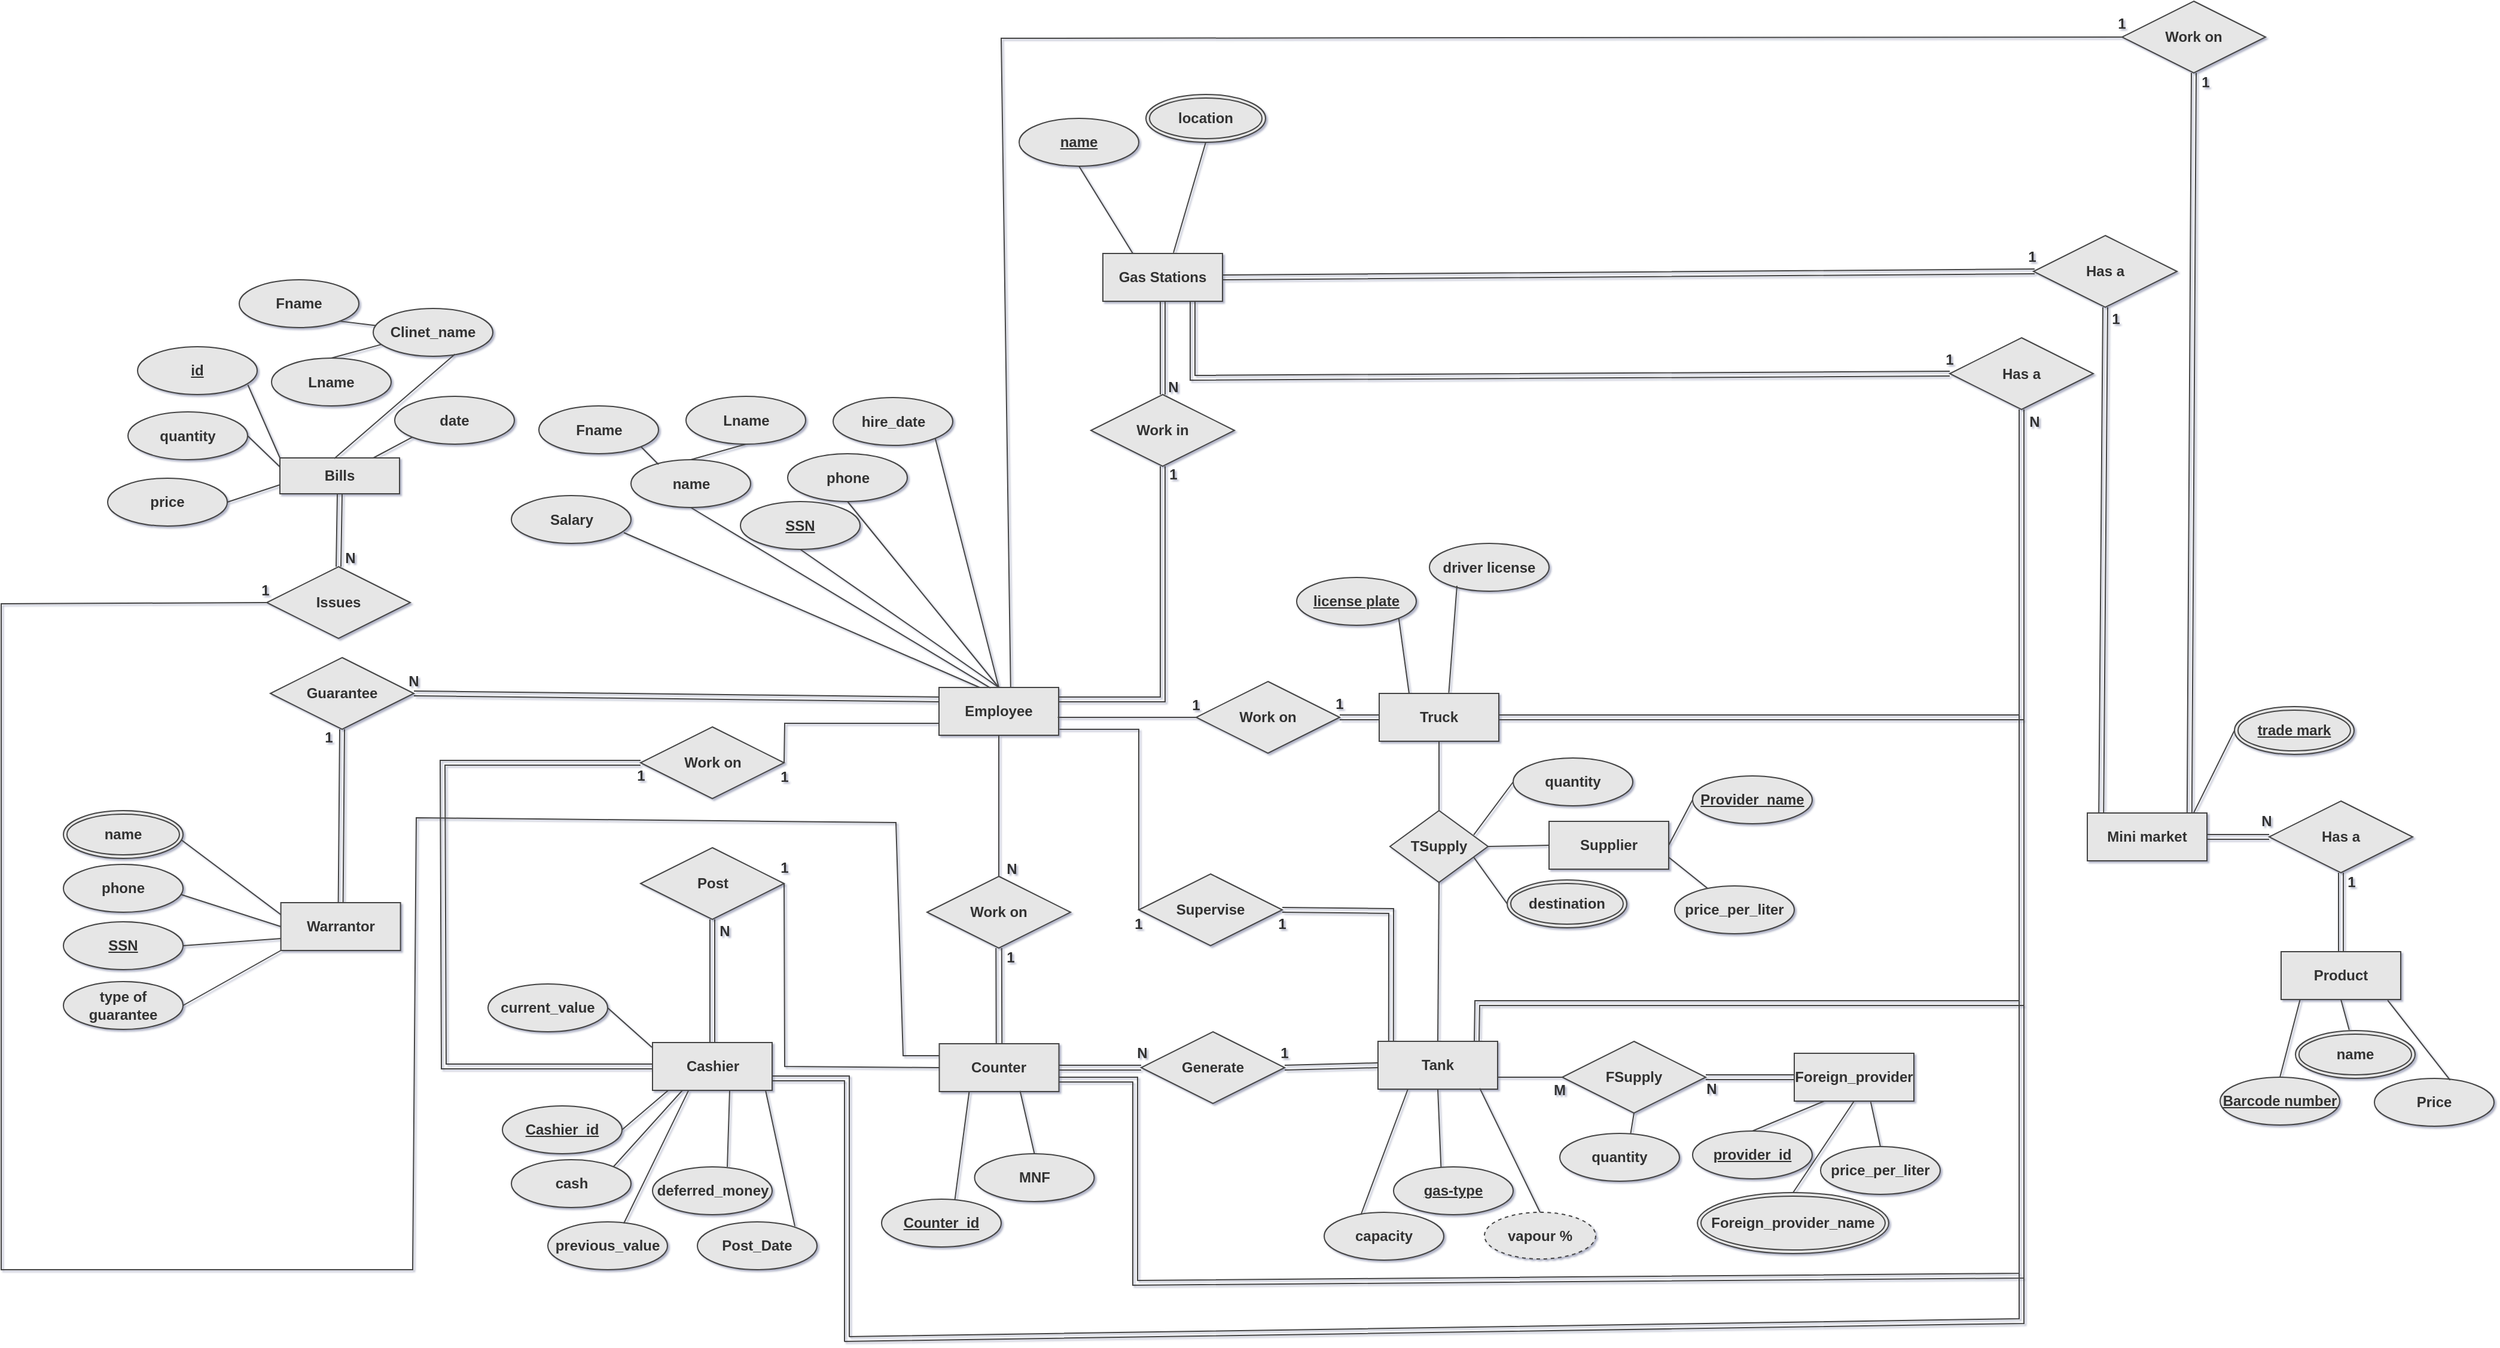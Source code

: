 <mxfile version="22.0.3" type="device">
  <diagram name="Page-1" id="9s5kF31Tc7BOIIY955Y2">
    <mxGraphModel dx="1036" dy="606" grid="0" gridSize="10" guides="1" tooltips="1" connect="1" arrows="1" fold="1" page="1" pageScale="1" pageWidth="2336" pageHeight="1654" background="#ffffff" math="0" shadow="1">
      <root>
        <mxCell id="0" />
        <mxCell id="1" parent="0" />
        <mxCell id="g4oVjJQtsdM4NGJoOiEY-1" value="Employee" style="whiteSpace=wrap;html=1;align=center;labelBackgroundColor=none;rounded=0;labelBorderColor=none;fontSize=12;fontStyle=1;fillColor=#E6E6E6;strokeColor=#454545;fontColor=#333333;" parent="1" vertex="1">
          <mxGeometry x="909" y="765" width="100" height="40" as="geometry" />
        </mxCell>
        <mxCell id="g4oVjJQtsdM4NGJoOiEY-3" value="name" style="ellipse;whiteSpace=wrap;html=1;align=center;labelBackgroundColor=none;rounded=0;labelBorderColor=none;fontSize=12;fontStyle=1;fillColor=#E6E6E6;strokeColor=#454545;fontColor=#333333;" parent="1" vertex="1">
          <mxGeometry x="651.5" y="574.5" width="100" height="40" as="geometry" />
        </mxCell>
        <mxCell id="g4oVjJQtsdM4NGJoOiEY-4" value="" style="endArrow=none;html=1;rounded=0;entryX=0.5;entryY=1;entryDx=0;entryDy=0;entryPerimeter=0;labelBackgroundColor=none;fontColor=#333333;exitX=0.43;exitY=0.01;exitDx=0;exitDy=0;exitPerimeter=0;labelBorderColor=none;fontSize=12;fontStyle=1;strokeColor=#454545;fillColor=#E6E6E6;" parent="1" source="g4oVjJQtsdM4NGJoOiEY-1" target="g4oVjJQtsdM4NGJoOiEY-3" edge="1">
          <mxGeometry relative="1" as="geometry">
            <mxPoint x="949" y="759" as="sourcePoint" />
            <mxPoint x="1039" y="779" as="targetPoint" />
          </mxGeometry>
        </mxCell>
        <mxCell id="g4oVjJQtsdM4NGJoOiEY-6" value="Lname" style="ellipse;whiteSpace=wrap;html=1;align=center;labelBackgroundColor=none;rounded=0;labelBorderColor=none;fontSize=12;fontStyle=1;fillColor=#E6E6E6;strokeColor=#454545;fontColor=#333333;" parent="1" vertex="1">
          <mxGeometry x="697.5" y="521.5" width="100" height="40" as="geometry" />
        </mxCell>
        <mxCell id="g4oVjJQtsdM4NGJoOiEY-7" value="Fname" style="ellipse;whiteSpace=wrap;html=1;align=center;labelBackgroundColor=none;rounded=0;labelBorderColor=none;fontSize=12;fontStyle=1;fillColor=#E6E6E6;strokeColor=#454545;fontColor=#333333;" parent="1" vertex="1">
          <mxGeometry x="574.5" y="529.5" width="100" height="40" as="geometry" />
        </mxCell>
        <mxCell id="g4oVjJQtsdM4NGJoOiEY-9" value="" style="endArrow=none;html=1;rounded=0;exitX=1;exitY=1;exitDx=0;exitDy=0;entryX=0.23;entryY=0.1;entryDx=0;entryDy=0;entryPerimeter=0;labelBackgroundColor=none;fontColor=#333333;labelBorderColor=none;fontSize=12;fontStyle=1;strokeColor=#454545;fillColor=#E6E6E6;" parent="1" source="g4oVjJQtsdM4NGJoOiEY-7" target="g4oVjJQtsdM4NGJoOiEY-3" edge="1">
          <mxGeometry relative="1" as="geometry">
            <mxPoint x="708.5" y="793.5" as="sourcePoint" />
            <mxPoint x="868.5" y="793.5" as="targetPoint" />
          </mxGeometry>
        </mxCell>
        <mxCell id="g4oVjJQtsdM4NGJoOiEY-10" value="" style="endArrow=none;html=1;rounded=0;entryX=0.5;entryY=1;entryDx=0;entryDy=0;exitX=0.5;exitY=0;exitDx=0;exitDy=0;labelBackgroundColor=none;fontColor=#333333;labelBorderColor=none;fontSize=12;fontStyle=1;strokeColor=#454545;fillColor=#E6E6E6;" parent="1" source="g4oVjJQtsdM4NGJoOiEY-3" target="g4oVjJQtsdM4NGJoOiEY-6" edge="1">
          <mxGeometry relative="1" as="geometry">
            <mxPoint x="708.5" y="793.5" as="sourcePoint" />
            <mxPoint x="868.5" y="793.5" as="targetPoint" />
          </mxGeometry>
        </mxCell>
        <mxCell id="g4oVjJQtsdM4NGJoOiEY-11" value="SSN" style="ellipse;whiteSpace=wrap;html=1;align=center;fontStyle=5;labelBackgroundColor=none;rounded=0;labelBorderColor=none;fontSize=12;fillColor=#E6E6E6;strokeColor=#454545;fontColor=#333333;" parent="1" vertex="1">
          <mxGeometry x="743" y="609.5" width="100" height="40" as="geometry" />
        </mxCell>
        <mxCell id="g4oVjJQtsdM4NGJoOiEY-12" value="" style="endArrow=none;html=1;rounded=0;entryX=0.5;entryY=1;entryDx=0;entryDy=0;labelBackgroundColor=none;fontColor=#333333;exitX=0.5;exitY=0;exitDx=0;exitDy=0;labelBorderColor=none;fontSize=12;fontStyle=1;strokeColor=#454545;fillColor=#E6E6E6;" parent="1" source="g4oVjJQtsdM4NGJoOiEY-1" target="g4oVjJQtsdM4NGJoOiEY-11" edge="1">
          <mxGeometry relative="1" as="geometry">
            <mxPoint x="963" y="759" as="sourcePoint" />
            <mxPoint x="1039" y="779" as="targetPoint" />
            <Array as="points" />
          </mxGeometry>
        </mxCell>
        <mxCell id="g4oVjJQtsdM4NGJoOiEY-13" value="phone" style="ellipse;whiteSpace=wrap;html=1;align=center;labelBackgroundColor=none;rounded=0;labelBorderColor=none;fontSize=12;fontStyle=1;fillColor=#E6E6E6;strokeColor=#454545;fontColor=#333333;" parent="1" vertex="1">
          <mxGeometry x="782.5" y="569.5" width="100" height="40" as="geometry" />
        </mxCell>
        <mxCell id="g4oVjJQtsdM4NGJoOiEY-14" value="Salary" style="ellipse;whiteSpace=wrap;html=1;align=center;labelBackgroundColor=none;rounded=0;labelBorderColor=none;fontSize=12;fontStyle=1;fillColor=#E6E6E6;strokeColor=#454545;fontColor=#333333;" parent="1" vertex="1">
          <mxGeometry x="551.5" y="604.5" width="100" height="40" as="geometry" />
        </mxCell>
        <mxCell id="g4oVjJQtsdM4NGJoOiEY-15" value="hire_date" style="ellipse;whiteSpace=wrap;html=1;align=center;labelBackgroundColor=none;rounded=0;labelBorderColor=none;fontSize=12;fontStyle=1;fillColor=#E6E6E6;strokeColor=#454545;fontColor=#333333;" parent="1" vertex="1">
          <mxGeometry x="820.5" y="522.5" width="100" height="40" as="geometry" />
        </mxCell>
        <mxCell id="g4oVjJQtsdM4NGJoOiEY-16" value="" style="endArrow=none;html=1;rounded=0;exitX=0.5;exitY=0;exitDx=0;exitDy=0;labelBackgroundColor=none;fontColor=#333333;entryX=1;entryY=1;entryDx=0;entryDy=0;labelBorderColor=none;fontSize=12;fontStyle=1;strokeColor=#454545;fillColor=#E6E6E6;" parent="1" source="g4oVjJQtsdM4NGJoOiEY-1" target="g4oVjJQtsdM4NGJoOiEY-15" edge="1">
          <mxGeometry relative="1" as="geometry">
            <mxPoint x="976" y="758" as="sourcePoint" />
            <mxPoint x="999" y="579" as="targetPoint" />
          </mxGeometry>
        </mxCell>
        <mxCell id="g4oVjJQtsdM4NGJoOiEY-17" value="" style="endArrow=none;html=1;rounded=0;exitX=0.94;exitY=0.775;exitDx=0;exitDy=0;entryX=0.34;entryY=0;entryDx=0;entryDy=0;entryPerimeter=0;exitPerimeter=0;labelBackgroundColor=none;fontColor=#333333;labelBorderColor=none;fontSize=12;fontStyle=1;strokeColor=#454545;fillColor=#E6E6E6;" parent="1" source="g4oVjJQtsdM4NGJoOiEY-14" target="g4oVjJQtsdM4NGJoOiEY-1" edge="1">
          <mxGeometry relative="1" as="geometry">
            <mxPoint x="879" y="779" as="sourcePoint" />
            <mxPoint x="1039" y="779" as="targetPoint" />
          </mxGeometry>
        </mxCell>
        <mxCell id="g4oVjJQtsdM4NGJoOiEY-18" value="" style="endArrow=none;html=1;rounded=0;entryX=0.5;entryY=1;entryDx=0;entryDy=0;labelBackgroundColor=none;fontColor=#333333;exitX=0.5;exitY=0;exitDx=0;exitDy=0;labelBorderColor=none;fontSize=12;fontStyle=1;strokeColor=#454545;fillColor=#E6E6E6;" parent="1" source="g4oVjJQtsdM4NGJoOiEY-1" target="g4oVjJQtsdM4NGJoOiEY-13" edge="1">
          <mxGeometry relative="1" as="geometry">
            <mxPoint x="950" y="774" as="sourcePoint" />
            <mxPoint x="1039" y="779" as="targetPoint" />
          </mxGeometry>
        </mxCell>
        <mxCell id="g4oVjJQtsdM4NGJoOiEY-19" value="Warrantor" style="whiteSpace=wrap;html=1;align=center;labelBackgroundColor=none;rounded=0;labelBorderColor=none;fontSize=12;fontStyle=1;fillColor=#E6E6E6;strokeColor=#454545;fontColor=#333333;" parent="1" vertex="1">
          <mxGeometry x="358.8" y="945" width="100" height="40" as="geometry" />
        </mxCell>
        <mxCell id="g4oVjJQtsdM4NGJoOiEY-20" value="phone" style="ellipse;whiteSpace=wrap;html=1;align=center;labelBackgroundColor=none;rounded=0;labelBorderColor=none;fontSize=12;fontStyle=1;fillColor=#E6E6E6;strokeColor=#454545;fontColor=#333333;" parent="1" vertex="1">
          <mxGeometry x="177" y="913" width="100" height="40" as="geometry" />
        </mxCell>
        <mxCell id="g4oVjJQtsdM4NGJoOiEY-21" value="type of guarantee" style="ellipse;whiteSpace=wrap;html=1;align=center;labelBackgroundColor=none;rounded=0;labelBorderColor=none;fontSize=12;fontStyle=1;fillColor=#E6E6E6;strokeColor=#454545;fontColor=#333333;" parent="1" vertex="1">
          <mxGeometry x="177" y="1011" width="100" height="40" as="geometry" />
        </mxCell>
        <mxCell id="g4oVjJQtsdM4NGJoOiEY-22" value="SSN" style="ellipse;whiteSpace=wrap;html=1;align=center;fontStyle=5;rounded=0;labelBackgroundColor=none;labelBorderColor=none;fontSize=12;fillColor=#E6E6E6;strokeColor=#454545;fontColor=#333333;" parent="1" vertex="1">
          <mxGeometry x="177" y="961" width="100" height="40" as="geometry" />
        </mxCell>
        <mxCell id="g4oVjJQtsdM4NGJoOiEY-24" value="" style="endArrow=none;html=1;rounded=0;exitX=0.984;exitY=0.609;exitDx=0;exitDy=0;exitPerimeter=0;entryX=0;entryY=0.25;entryDx=0;entryDy=0;labelBackgroundColor=none;fontColor=#333333;labelBorderColor=none;fontSize=12;fontStyle=1;strokeColor=#454545;fillColor=#E6E6E6;" parent="1" source="x4arMqCCryayOVoLSVZp-31" target="g4oVjJQtsdM4NGJoOiEY-19" edge="1">
          <mxGeometry relative="1" as="geometry">
            <mxPoint x="275.1" y="892.96" as="sourcePoint" />
            <mxPoint x="351.8" y="946.43" as="targetPoint" />
          </mxGeometry>
        </mxCell>
        <mxCell id="g4oVjJQtsdM4NGJoOiEY-25" value="" style="endArrow=none;html=1;rounded=0;labelBackgroundColor=none;fontColor=#333333;exitX=0.981;exitY=0.628;exitDx=0;exitDy=0;exitPerimeter=0;entryX=0;entryY=0.5;entryDx=0;entryDy=0;labelBorderColor=none;fontSize=12;fontStyle=1;strokeColor=#454545;fillColor=#E6E6E6;" parent="1" source="g4oVjJQtsdM4NGJoOiEY-20" target="g4oVjJQtsdM4NGJoOiEY-19" edge="1">
          <mxGeometry relative="1" as="geometry">
            <mxPoint x="234.8" y="886.43" as="sourcePoint" />
            <mxPoint x="339.8" y="955" as="targetPoint" />
          </mxGeometry>
        </mxCell>
        <mxCell id="g4oVjJQtsdM4NGJoOiEY-26" value="" style="endArrow=none;html=1;rounded=0;entryX=1;entryY=0.5;entryDx=0;entryDy=0;exitX=0;exitY=0.75;exitDx=0;exitDy=0;labelBackgroundColor=none;fontColor=#333333;labelBorderColor=none;fontSize=12;fontStyle=1;strokeColor=#454545;fillColor=#E6E6E6;" parent="1" source="g4oVjJQtsdM4NGJoOiEY-19" target="g4oVjJQtsdM4NGJoOiEY-22" edge="1">
          <mxGeometry relative="1" as="geometry">
            <mxPoint x="351.8" y="966.43" as="sourcePoint" />
            <mxPoint x="513.8" y="856.43" as="targetPoint" />
          </mxGeometry>
        </mxCell>
        <mxCell id="g4oVjJQtsdM4NGJoOiEY-27" value="" style="endArrow=none;html=1;rounded=0;entryX=1;entryY=0.5;entryDx=0;entryDy=0;labelBackgroundColor=none;fontColor=#333333;exitX=0;exitY=1;exitDx=0;exitDy=0;labelBorderColor=none;fontSize=12;fontStyle=1;strokeColor=#454545;fillColor=#E6E6E6;" parent="1" source="g4oVjJQtsdM4NGJoOiEY-19" target="g4oVjJQtsdM4NGJoOiEY-21" edge="1">
          <mxGeometry relative="1" as="geometry">
            <mxPoint x="339.8" y="1005" as="sourcePoint" />
            <mxPoint x="513.8" y="856.43" as="targetPoint" />
          </mxGeometry>
        </mxCell>
        <mxCell id="g4oVjJQtsdM4NGJoOiEY-28" value="Guarantee" style="shape=rhombus;perimeter=rhombusPerimeter;whiteSpace=wrap;html=1;align=center;labelBackgroundColor=none;rounded=0;labelBorderColor=none;fontSize=12;fontStyle=1;fillColor=#E6E6E6;strokeColor=#454545;fontColor=#333333;" parent="1" vertex="1">
          <mxGeometry x="350.0" y="740.0" width="120" height="60" as="geometry" />
        </mxCell>
        <mxCell id="g4oVjJQtsdM4NGJoOiEY-29" value="" style="shape=link;rounded=0;exitX=0;exitY=0.25;exitDx=0;exitDy=0;labelBackgroundColor=none;fontColor=#333333;labelBorderColor=none;html=1;entryX=1;entryY=0.5;entryDx=0;entryDy=0;fontSize=12;fontStyle=1;strokeColor=#454545;fillColor=#E6E6E6;" parent="1" source="g4oVjJQtsdM4NGJoOiEY-1" target="g4oVjJQtsdM4NGJoOiEY-28" edge="1">
          <mxGeometry relative="1" as="geometry">
            <mxPoint x="965" y="975" as="sourcePoint" />
            <mxPoint x="995" y="905" as="targetPoint" />
          </mxGeometry>
        </mxCell>
        <mxCell id="g4oVjJQtsdM4NGJoOiEY-30" value="N" style="resizable=0;html=1;whiteSpace=wrap;align=center;verticalAlign=middle;labelBackgroundColor=none;rounded=0;labelBorderColor=none;fontSize=12;fontStyle=1;fillColor=#E6E6E6;strokeColor=#454545;fontColor=#333333;" parent="g4oVjJQtsdM4NGJoOiEY-29" connectable="0" vertex="1">
          <mxGeometry x="1" relative="1" as="geometry">
            <mxPoint y="-10" as="offset" />
          </mxGeometry>
        </mxCell>
        <mxCell id="g4oVjJQtsdM4NGJoOiEY-31" value="" style="shape=link;html=1;rounded=0;labelBackgroundColor=none;fontColor=#333333;exitX=0.5;exitY=0;exitDx=0;exitDy=0;entryX=0.5;entryY=1;entryDx=0;entryDy=0;labelBorderColor=none;fontSize=12;fontStyle=1;strokeColor=#454545;fillColor=#E6E6E6;" parent="1" source="g4oVjJQtsdM4NGJoOiEY-19" target="g4oVjJQtsdM4NGJoOiEY-28" edge="1">
          <mxGeometry relative="1" as="geometry">
            <mxPoint x="1108" y="865" as="sourcePoint" />
            <mxPoint x="1118" y="1115" as="targetPoint" />
          </mxGeometry>
        </mxCell>
        <mxCell id="g4oVjJQtsdM4NGJoOiEY-32" value="1" style="resizable=0;html=1;whiteSpace=wrap;align=center;verticalAlign=middle;labelBackgroundColor=none;rounded=0;labelBorderColor=none;fontSize=12;fontStyle=1;fillColor=#E6E6E6;strokeColor=#454545;fontColor=#333333;" parent="g4oVjJQtsdM4NGJoOiEY-31" connectable="0" vertex="1">
          <mxGeometry x="1" relative="1" as="geometry">
            <mxPoint x="-11" y="7" as="offset" />
          </mxGeometry>
        </mxCell>
        <mxCell id="g4oVjJQtsdM4NGJoOiEY-33" value="Bills" style="whiteSpace=wrap;html=1;align=center;labelBackgroundColor=none;rounded=0;labelBorderColor=none;fontSize=12;fontStyle=1;fillColor=#E6E6E6;strokeColor=#454545;fontColor=#333333;" parent="1" vertex="1">
          <mxGeometry x="358.0" y="573" width="100" height="30" as="geometry" />
        </mxCell>
        <mxCell id="g4oVjJQtsdM4NGJoOiEY-34" value="id" style="ellipse;whiteSpace=wrap;html=1;align=center;fontStyle=5;labelBackgroundColor=none;rounded=0;labelBorderColor=none;fontSize=12;fillColor=#E6E6E6;strokeColor=#454545;fontColor=#333333;" parent="1" vertex="1">
          <mxGeometry x="239" y="480" width="100" height="40" as="geometry" />
        </mxCell>
        <mxCell id="g4oVjJQtsdM4NGJoOiEY-35" value="date" style="ellipse;whiteSpace=wrap;html=1;align=center;labelBackgroundColor=none;rounded=0;labelBorderColor=none;fontSize=12;fontStyle=1;fillColor=#E6E6E6;strokeColor=#454545;fontColor=#333333;" parent="1" vertex="1">
          <mxGeometry x="454.0" y="521.5" width="100" height="40" as="geometry" />
        </mxCell>
        <mxCell id="g4oVjJQtsdM4NGJoOiEY-36" value="price" style="ellipse;whiteSpace=wrap;html=1;align=center;labelBackgroundColor=none;rounded=0;labelBorderColor=none;fontSize=12;fontStyle=1;fillColor=#E6E6E6;strokeColor=#454545;fontColor=#333333;" parent="1" vertex="1">
          <mxGeometry x="214.0" y="590" width="100" height="40" as="geometry" />
        </mxCell>
        <mxCell id="g4oVjJQtsdM4NGJoOiEY-37" value="quantity" style="ellipse;whiteSpace=wrap;html=1;align=center;labelBackgroundColor=none;rounded=0;labelBorderColor=none;fontSize=12;fontStyle=1;fillColor=#E6E6E6;strokeColor=#454545;fontColor=#333333;" parent="1" vertex="1">
          <mxGeometry x="231" y="534.5" width="100" height="40" as="geometry" />
        </mxCell>
        <mxCell id="g4oVjJQtsdM4NGJoOiEY-38" value="Clinet_name" style="ellipse;whiteSpace=wrap;html=1;align=center;labelBackgroundColor=none;rounded=0;labelBorderColor=none;fontSize=12;fontStyle=1;fillColor=#E6E6E6;strokeColor=#454545;fontColor=#333333;" parent="1" vertex="1">
          <mxGeometry x="436.0" y="448" width="100" height="40" as="geometry" />
        </mxCell>
        <mxCell id="g4oVjJQtsdM4NGJoOiEY-39" value="" style="endArrow=none;html=1;rounded=0;entryX=0;entryY=0;entryDx=0;entryDy=0;exitX=0.922;exitY=0.797;exitDx=0;exitDy=0;labelBackgroundColor=none;fontColor=#333333;exitPerimeter=0;labelBorderColor=none;fontSize=12;fontStyle=1;strokeColor=#454545;fillColor=#E6E6E6;" parent="1" source="g4oVjJQtsdM4NGJoOiEY-34" target="g4oVjJQtsdM4NGJoOiEY-33" edge="1">
          <mxGeometry relative="1" as="geometry">
            <mxPoint x="358.355" y="503.572" as="sourcePoint" />
            <mxPoint x="388.0" y="594.43" as="targetPoint" />
          </mxGeometry>
        </mxCell>
        <mxCell id="g4oVjJQtsdM4NGJoOiEY-40" value="" style="endArrow=none;html=1;rounded=0;exitX=0.683;exitY=0.956;exitDx=0;exitDy=0;labelBackgroundColor=none;fontColor=#333333;entryX=0.455;entryY=0.017;entryDx=0;entryDy=0;entryPerimeter=0;exitPerimeter=0;labelBorderColor=none;fontSize=12;fontStyle=1;strokeColor=#454545;fillColor=#E6E6E6;" parent="1" source="g4oVjJQtsdM4NGJoOiEY-38" target="g4oVjJQtsdM4NGJoOiEY-33" edge="1">
          <mxGeometry relative="1" as="geometry">
            <mxPoint x="377.0" y="655" as="sourcePoint" />
            <mxPoint x="398.0" y="591" as="targetPoint" />
          </mxGeometry>
        </mxCell>
        <mxCell id="g4oVjJQtsdM4NGJoOiEY-41" value="" style="endArrow=none;html=1;rounded=0;entryX=0;entryY=0.25;entryDx=0;entryDy=0;exitX=1;exitY=0.5;exitDx=0;exitDy=0;labelBackgroundColor=none;fontColor=#333333;labelBorderColor=none;fontSize=12;fontStyle=1;strokeColor=#454545;fillColor=#E6E6E6;" parent="1" source="g4oVjJQtsdM4NGJoOiEY-37" target="g4oVjJQtsdM4NGJoOiEY-33" edge="1">
          <mxGeometry relative="1" as="geometry">
            <mxPoint x="377.0" y="655" as="sourcePoint" />
            <mxPoint x="537" y="655" as="targetPoint" />
          </mxGeometry>
        </mxCell>
        <mxCell id="g4oVjJQtsdM4NGJoOiEY-42" value="" style="endArrow=none;html=1;rounded=0;exitX=1;exitY=0.5;exitDx=0;exitDy=0;entryX=0;entryY=0.75;entryDx=0;entryDy=0;labelBackgroundColor=none;fontColor=#333333;labelBorderColor=none;fontSize=12;fontStyle=1;strokeColor=#454545;fillColor=#E6E6E6;" parent="1" source="g4oVjJQtsdM4NGJoOiEY-36" target="g4oVjJQtsdM4NGJoOiEY-33" edge="1">
          <mxGeometry relative="1" as="geometry">
            <mxPoint x="377.0" y="655" as="sourcePoint" />
            <mxPoint x="537" y="655" as="targetPoint" />
          </mxGeometry>
        </mxCell>
        <mxCell id="g4oVjJQtsdM4NGJoOiEY-43" value="" style="endArrow=none;html=1;rounded=0;entryX=0;entryY=1;entryDx=0;entryDy=0;labelBackgroundColor=none;fontColor=#333333;labelBorderColor=none;fontSize=12;fontStyle=1;strokeColor=#454545;fillColor=#E6E6E6;" parent="1" source="g4oVjJQtsdM4NGJoOiEY-33" target="g4oVjJQtsdM4NGJoOiEY-35" edge="1">
          <mxGeometry relative="1" as="geometry">
            <mxPoint x="377.0" y="655" as="sourcePoint" />
            <mxPoint x="458.0" y="492" as="targetPoint" />
          </mxGeometry>
        </mxCell>
        <mxCell id="g4oVjJQtsdM4NGJoOiEY-44" value="Issues" style="shape=rhombus;perimeter=rhombusPerimeter;whiteSpace=wrap;html=1;align=center;labelBackgroundColor=none;rounded=0;labelBorderColor=none;fontSize=12;fontStyle=1;fillColor=#E6E6E6;strokeColor=#454545;fontColor=#333333;" parent="1" vertex="1">
          <mxGeometry x="347.0" y="664" width="120" height="60" as="geometry" />
        </mxCell>
        <mxCell id="g4oVjJQtsdM4NGJoOiEY-45" value="Lname" style="ellipse;whiteSpace=wrap;html=1;align=center;labelBackgroundColor=none;rounded=0;labelBorderColor=none;fontSize=12;fontStyle=1;fillColor=#E6E6E6;strokeColor=#454545;fontColor=#333333;" parent="1" vertex="1">
          <mxGeometry x="351" y="489.5" width="100" height="40" as="geometry" />
        </mxCell>
        <mxCell id="g4oVjJQtsdM4NGJoOiEY-46" value="Fname" style="ellipse;whiteSpace=wrap;html=1;align=center;labelBackgroundColor=none;rounded=0;labelBorderColor=none;fontSize=12;fontStyle=1;fillColor=#E6E6E6;strokeColor=#454545;fontColor=#333333;" parent="1" vertex="1">
          <mxGeometry x="324" y="424" width="100" height="40" as="geometry" />
        </mxCell>
        <mxCell id="g4oVjJQtsdM4NGJoOiEY-47" value="" style="endArrow=none;html=1;rounded=0;exitX=0.019;exitY=0.357;exitDx=0;exitDy=0;labelBackgroundColor=none;fontColor=#333333;exitPerimeter=0;labelBorderColor=none;fontSize=12;fontStyle=1;strokeColor=#454545;fillColor=#E6E6E6;entryX=0.835;entryY=0.864;entryDx=0;entryDy=0;entryPerimeter=0;" parent="1" source="g4oVjJQtsdM4NGJoOiEY-38" target="g4oVjJQtsdM4NGJoOiEY-46" edge="1">
          <mxGeometry relative="1" as="geometry">
            <mxPoint x="440.0" y="307" as="sourcePoint" />
            <mxPoint x="407" y="459" as="targetPoint" />
          </mxGeometry>
        </mxCell>
        <mxCell id="g4oVjJQtsdM4NGJoOiEY-48" value="" style="endArrow=none;html=1;rounded=0;exitX=0.5;exitY=0;exitDx=0;exitDy=0;entryX=0.07;entryY=0.752;entryDx=0;entryDy=0;labelBackgroundColor=none;fontColor=#333333;entryPerimeter=0;labelBorderColor=none;fontSize=12;fontStyle=1;strokeColor=#454545;fillColor=#E6E6E6;" parent="1" source="g4oVjJQtsdM4NGJoOiEY-45" target="g4oVjJQtsdM4NGJoOiEY-38" edge="1">
          <mxGeometry relative="1" as="geometry">
            <mxPoint x="470.0" y="495" as="sourcePoint" />
            <mxPoint x="630" y="495" as="targetPoint" />
          </mxGeometry>
        </mxCell>
        <mxCell id="g4oVjJQtsdM4NGJoOiEY-49" value="" style="shape=link;html=1;rounded=0;fontColor=#333333;exitX=0.5;exitY=1;exitDx=0;exitDy=0;entryX=0.5;entryY=0;entryDx=0;entryDy=0;labelBackgroundColor=none;labelBorderColor=none;fontSize=12;fontStyle=1;strokeColor=#454545;fillColor=#E6E6E6;" parent="1" source="g4oVjJQtsdM4NGJoOiEY-33" target="g4oVjJQtsdM4NGJoOiEY-44" edge="1">
          <mxGeometry relative="1" as="geometry">
            <mxPoint x="594.8" y="791" as="sourcePoint" />
            <mxPoint x="754.8" y="791" as="targetPoint" />
          </mxGeometry>
        </mxCell>
        <mxCell id="g4oVjJQtsdM4NGJoOiEY-50" value="N" style="resizable=0;html=1;whiteSpace=wrap;align=center;verticalAlign=middle;labelBackgroundColor=none;rounded=0;labelBorderColor=none;fontSize=12;fontStyle=1;fillColor=#E6E6E6;strokeColor=#454545;fontColor=#333333;" parent="g4oVjJQtsdM4NGJoOiEY-49" connectable="0" vertex="1">
          <mxGeometry x="1" relative="1" as="geometry">
            <mxPoint x="10" y="-7" as="offset" />
          </mxGeometry>
        </mxCell>
        <mxCell id="g4oVjJQtsdM4NGJoOiEY-51" value="" style="endArrow=none;html=1;rounded=0;fontColor=#333333;entryX=0;entryY=0.5;entryDx=0;entryDy=0;labelBackgroundColor=none;labelBorderColor=none;fontSize=12;fontStyle=1;strokeColor=#454545;fillColor=#E6E6E6;exitX=0;exitY=0.25;exitDx=0;exitDy=0;" parent="1" source="g4oVjJQtsdM4NGJoOiEY-80" target="g4oVjJQtsdM4NGJoOiEY-44" edge="1">
          <mxGeometry relative="1" as="geometry">
            <mxPoint x="843" y="969" as="sourcePoint" />
            <mxPoint x="347.0" y="695" as="targetPoint" />
            <Array as="points">
              <mxPoint x="879" y="1073" />
              <mxPoint x="873" y="878" />
              <mxPoint x="472" y="874" />
              <mxPoint x="469" y="1252" />
              <mxPoint x="125" y="1252" />
              <mxPoint x="125" y="695" />
            </Array>
          </mxGeometry>
        </mxCell>
        <mxCell id="g4oVjJQtsdM4NGJoOiEY-52" value="1" style="resizable=0;html=1;whiteSpace=wrap;align=center;verticalAlign=middle;labelBackgroundColor=none;rounded=0;labelBorderColor=none;fontSize=12;fontStyle=1;fillColor=#E6E6E6;strokeColor=#454545;fontColor=#333333;" parent="g4oVjJQtsdM4NGJoOiEY-51" connectable="0" vertex="1">
          <mxGeometry x="1" relative="1" as="geometry">
            <mxPoint x="-1" y="-10" as="offset" />
          </mxGeometry>
        </mxCell>
        <mxCell id="g4oVjJQtsdM4NGJoOiEY-53" value="Truck" style="whiteSpace=wrap;html=1;align=center;labelBackgroundColor=none;rounded=0;labelBorderColor=none;fontSize=12;fontStyle=1;fillColor=#E6E6E6;strokeColor=#454545;fontColor=#333333;" parent="1" vertex="1">
          <mxGeometry x="1277" y="770" width="100" height="40" as="geometry" />
        </mxCell>
        <mxCell id="g4oVjJQtsdM4NGJoOiEY-55" value="license plate" style="ellipse;whiteSpace=wrap;html=1;align=center;fontStyle=5;labelBackgroundColor=none;rounded=0;labelBorderColor=none;fontSize=12;fillColor=#E6E6E6;strokeColor=#454545;fontColor=#333333;" parent="1" vertex="1">
          <mxGeometry x="1208" y="673" width="100" height="40" as="geometry" />
        </mxCell>
        <mxCell id="g4oVjJQtsdM4NGJoOiEY-56" value="driver license" style="ellipse;whiteSpace=wrap;html=1;align=center;labelBackgroundColor=none;rounded=0;labelBorderColor=none;fontSize=12;fontStyle=1;fillColor=#E6E6E6;strokeColor=#454545;fontColor=#333333;" parent="1" vertex="1">
          <mxGeometry x="1319" y="644.5" width="100" height="40" as="geometry" />
        </mxCell>
        <mxCell id="g4oVjJQtsdM4NGJoOiEY-58" value="" style="endArrow=none;html=1;rounded=0;entryX=1;entryY=1;entryDx=0;entryDy=0;exitX=0.25;exitY=0;exitDx=0;exitDy=0;labelBackgroundColor=none;fontColor=#333333;labelBorderColor=none;fontSize=12;fontStyle=1;strokeColor=#454545;fillColor=#E6E6E6;" parent="1" source="g4oVjJQtsdM4NGJoOiEY-53" target="g4oVjJQtsdM4NGJoOiEY-55" edge="1">
          <mxGeometry relative="1" as="geometry">
            <mxPoint x="1312" y="794" as="sourcePoint" />
            <mxPoint x="1472" y="794" as="targetPoint" />
          </mxGeometry>
        </mxCell>
        <mxCell id="g4oVjJQtsdM4NGJoOiEY-59" value="" style="endArrow=none;html=1;rounded=0;entryX=0.23;entryY=0.887;entryDx=0;entryDy=0;exitX=0.582;exitY=-0.016;exitDx=0;exitDy=0;exitPerimeter=0;entryPerimeter=0;labelBackgroundColor=none;fontColor=#333333;labelBorderColor=none;fontSize=12;fontStyle=1;strokeColor=#454545;fillColor=#E6E6E6;" parent="1" source="g4oVjJQtsdM4NGJoOiEY-53" target="g4oVjJQtsdM4NGJoOiEY-56" edge="1">
          <mxGeometry relative="1" as="geometry">
            <mxPoint x="1312" y="794" as="sourcePoint" />
            <mxPoint x="1472" y="794" as="targetPoint" />
          </mxGeometry>
        </mxCell>
        <mxCell id="g4oVjJQtsdM4NGJoOiEY-60" value="Work on" style="shape=rhombus;perimeter=rhombusPerimeter;whiteSpace=wrap;html=1;align=center;labelBackgroundColor=none;rounded=0;labelBorderColor=none;fontSize=12;fontStyle=1;fillColor=#E6E6E6;strokeColor=#454545;fontColor=#333333;" parent="1" vertex="1">
          <mxGeometry x="1124" y="760" width="120" height="60" as="geometry" />
        </mxCell>
        <mxCell id="g4oVjJQtsdM4NGJoOiEY-61" value="" style="shape=link;html=1;rounded=0;entryX=1;entryY=0.5;entryDx=0;entryDy=0;labelBackgroundColor=none;fontColor=#333333;exitX=0;exitY=0.5;exitDx=0;exitDy=0;labelBorderColor=none;fontSize=12;fontStyle=1;strokeColor=#454545;fillColor=#E6E6E6;" parent="1" source="g4oVjJQtsdM4NGJoOiEY-53" target="g4oVjJQtsdM4NGJoOiEY-60" edge="1">
          <mxGeometry relative="1" as="geometry">
            <mxPoint x="1310" y="829" as="sourcePoint" />
            <mxPoint x="1306" y="838" as="targetPoint" />
            <Array as="points" />
          </mxGeometry>
        </mxCell>
        <mxCell id="g4oVjJQtsdM4NGJoOiEY-62" value="1" style="resizable=0;html=1;whiteSpace=wrap;align=center;verticalAlign=middle;labelBackgroundColor=none;rounded=0;labelBorderColor=none;fontSize=12;fontStyle=1;fillColor=#E6E6E6;strokeColor=#454545;fontColor=#333333;" parent="g4oVjJQtsdM4NGJoOiEY-61" connectable="0" vertex="1">
          <mxGeometry x="1" relative="1" as="geometry">
            <mxPoint y="-11" as="offset" />
          </mxGeometry>
        </mxCell>
        <mxCell id="g4oVjJQtsdM4NGJoOiEY-63" value="" style="endArrow=none;html=1;rounded=0;entryX=0;entryY=0.5;entryDx=0;entryDy=0;exitX=0.993;exitY=0.625;exitDx=0;exitDy=0;labelBackgroundColor=none;fontColor=#333333;labelBorderColor=none;fontSize=12;fontStyle=1;strokeColor=#454545;fillColor=#E6E6E6;exitPerimeter=0;" parent="1" source="g4oVjJQtsdM4NGJoOiEY-1" target="g4oVjJQtsdM4NGJoOiEY-60" edge="1">
          <mxGeometry relative="1" as="geometry">
            <mxPoint x="1146" y="823" as="sourcePoint" />
            <mxPoint x="1306" y="823" as="targetPoint" />
            <Array as="points" />
          </mxGeometry>
        </mxCell>
        <mxCell id="g4oVjJQtsdM4NGJoOiEY-64" value="1" style="resizable=0;html=1;whiteSpace=wrap;align=center;verticalAlign=middle;labelBackgroundColor=none;rounded=0;labelBorderColor=none;fontSize=12;fontStyle=1;fillColor=#E6E6E6;strokeColor=#454545;fontColor=#333333;" parent="g4oVjJQtsdM4NGJoOiEY-63" connectable="0" vertex="1">
          <mxGeometry x="1" relative="1" as="geometry">
            <mxPoint y="-10" as="offset" />
          </mxGeometry>
        </mxCell>
        <mxCell id="g4oVjJQtsdM4NGJoOiEY-65" value="Tank" style="whiteSpace=wrap;html=1;align=center;labelBackgroundColor=none;rounded=0;labelBorderColor=none;fontSize=12;fontStyle=1;fillColor=#E6E6E6;strokeColor=#454545;fontColor=#333333;" parent="1" vertex="1">
          <mxGeometry x="1276" y="1061" width="100" height="40" as="geometry" />
        </mxCell>
        <mxCell id="g4oVjJQtsdM4NGJoOiEY-68" value="gas-type" style="ellipse;whiteSpace=wrap;html=1;align=center;fontStyle=5;labelBackgroundColor=none;rounded=0;labelBorderColor=none;fontSize=12;fillColor=#E6E6E6;strokeColor=#454545;fontColor=#333333;" parent="1" vertex="1">
          <mxGeometry x="1289" y="1166" width="100" height="40" as="geometry" />
        </mxCell>
        <mxCell id="g4oVjJQtsdM4NGJoOiEY-70" value="capacity" style="ellipse;whiteSpace=wrap;html=1;align=center;labelBackgroundColor=none;rounded=0;labelBorderColor=none;fontSize=12;fontStyle=1;fillColor=#E6E6E6;strokeColor=#454545;fontColor=#333333;" parent="1" vertex="1">
          <mxGeometry x="1231" y="1204" width="100" height="40" as="geometry" />
        </mxCell>
        <mxCell id="g4oVjJQtsdM4NGJoOiEY-73" value="" style="endArrow=none;html=1;rounded=0;exitX=0.307;exitY=0.05;exitDx=0;exitDy=0;entryX=0.25;entryY=1;entryDx=0;entryDy=0;labelBackgroundColor=none;fontColor=#333333;labelBorderColor=none;fontSize=12;fontStyle=1;strokeColor=#454545;fillColor=#E6E6E6;exitPerimeter=0;" parent="1" source="g4oVjJQtsdM4NGJoOiEY-70" target="g4oVjJQtsdM4NGJoOiEY-65" edge="1">
          <mxGeometry relative="1" as="geometry">
            <mxPoint x="1186" y="1179" as="sourcePoint" />
            <mxPoint x="1346" y="1179" as="targetPoint" />
          </mxGeometry>
        </mxCell>
        <mxCell id="g4oVjJQtsdM4NGJoOiEY-74" value="" style="endArrow=none;html=1;rounded=0;entryX=0.5;entryY=1;entryDx=0;entryDy=0;labelBackgroundColor=none;fontColor=#333333;labelBorderColor=none;fontSize=12;fontStyle=1;strokeColor=#454545;fillColor=#E6E6E6;exitX=0.397;exitY=0.012;exitDx=0;exitDy=0;exitPerimeter=0;" parent="1" source="g4oVjJQtsdM4NGJoOiEY-68" target="g4oVjJQtsdM4NGJoOiEY-65" edge="1">
          <mxGeometry relative="1" as="geometry">
            <mxPoint x="1357" y="1228" as="sourcePoint" />
            <mxPoint x="1346" y="1179" as="targetPoint" />
          </mxGeometry>
        </mxCell>
        <mxCell id="g4oVjJQtsdM4NGJoOiEY-75" value="Supervise" style="shape=rhombus;perimeter=rhombusPerimeter;whiteSpace=wrap;html=1;align=center;labelBackgroundColor=none;rounded=0;labelBorderColor=none;fontSize=12;fontStyle=1;fillColor=#E6E6E6;strokeColor=#454545;fontColor=#333333;" parent="1" vertex="1">
          <mxGeometry x="1076" y="921" width="120" height="60" as="geometry" />
        </mxCell>
        <mxCell id="g4oVjJQtsdM4NGJoOiEY-76" value="" style="shape=link;html=1;rounded=0;entryX=1;entryY=0.5;entryDx=0;entryDy=0;labelBackgroundColor=none;fontColor=#333333;labelBorderColor=none;fontSize=12;fontStyle=1;strokeColor=#454545;fillColor=#E6E6E6;exitX=0.109;exitY=-0.013;exitDx=0;exitDy=0;exitPerimeter=0;" parent="1" source="g4oVjJQtsdM4NGJoOiEY-65" target="g4oVjJQtsdM4NGJoOiEY-75" edge="1">
          <mxGeometry relative="1" as="geometry">
            <mxPoint x="1287" y="1058" as="sourcePoint" />
            <mxPoint x="1346" y="883.0" as="targetPoint" />
            <Array as="points">
              <mxPoint x="1287" y="952" />
            </Array>
          </mxGeometry>
        </mxCell>
        <mxCell id="g4oVjJQtsdM4NGJoOiEY-77" value="1" style="resizable=0;html=1;whiteSpace=wrap;align=center;verticalAlign=middle;labelBackgroundColor=none;rounded=0;labelBorderColor=none;fontSize=12;fontStyle=1;fillColor=#E6E6E6;strokeColor=#454545;fontColor=#333333;" parent="g4oVjJQtsdM4NGJoOiEY-76" connectable="0" vertex="1">
          <mxGeometry x="1" relative="1" as="geometry">
            <mxPoint y="12" as="offset" />
          </mxGeometry>
        </mxCell>
        <mxCell id="g4oVjJQtsdM4NGJoOiEY-78" value="" style="endArrow=none;html=1;rounded=0;exitX=1.007;exitY=0.875;exitDx=0;exitDy=0;entryX=0;entryY=0.5;entryDx=0;entryDy=0;exitPerimeter=0;labelBackgroundColor=none;fontColor=#333333;labelBorderColor=none;fontSize=12;fontStyle=1;strokeColor=#454545;fillColor=#E6E6E6;" parent="1" source="g4oVjJQtsdM4NGJoOiEY-1" target="g4oVjJQtsdM4NGJoOiEY-75" edge="1">
          <mxGeometry relative="1" as="geometry">
            <mxPoint x="1116" y="923" as="sourcePoint" />
            <mxPoint x="1276" y="923" as="targetPoint" />
            <Array as="points">
              <mxPoint x="1076" y="800" />
            </Array>
          </mxGeometry>
        </mxCell>
        <mxCell id="g4oVjJQtsdM4NGJoOiEY-79" value="1" style="resizable=0;html=1;whiteSpace=wrap;align=center;verticalAlign=middle;labelBackgroundColor=none;rounded=0;labelBorderColor=none;fontSize=12;fontStyle=1;fillColor=#E6E6E6;strokeColor=#454545;fontColor=#333333;" parent="g4oVjJQtsdM4NGJoOiEY-78" connectable="0" vertex="1">
          <mxGeometry x="1" relative="1" as="geometry">
            <mxPoint y="12" as="offset" />
          </mxGeometry>
        </mxCell>
        <mxCell id="g4oVjJQtsdM4NGJoOiEY-80" value="Counter" style="whiteSpace=wrap;html=1;align=center;labelBackgroundColor=none;rounded=0;labelBorderColor=none;fontSize=12;fontStyle=1;fillColor=#E6E6E6;strokeColor=#454545;fontColor=#333333;" parent="1" vertex="1">
          <mxGeometry x="909.25" y="1063" width="100" height="40" as="geometry" />
        </mxCell>
        <mxCell id="g4oVjJQtsdM4NGJoOiEY-81" value="Counter_id" style="ellipse;whiteSpace=wrap;html=1;align=center;fontStyle=5;labelBackgroundColor=none;rounded=0;labelBorderColor=none;fontSize=12;fillColor=#E6E6E6;strokeColor=#454545;fontColor=#333333;" parent="1" vertex="1">
          <mxGeometry x="861" y="1193" width="100" height="40" as="geometry" />
        </mxCell>
        <mxCell id="g4oVjJQtsdM4NGJoOiEY-82" value="MNF" style="ellipse;whiteSpace=wrap;html=1;align=center;labelBackgroundColor=none;rounded=0;labelBorderColor=none;fontSize=12;fontStyle=1;fillColor=#E6E6E6;strokeColor=#454545;fontColor=#333333;" parent="1" vertex="1">
          <mxGeometry x="938.75" y="1155" width="100" height="40" as="geometry" />
        </mxCell>
        <mxCell id="g4oVjJQtsdM4NGJoOiEY-85" value="" style="endArrow=none;html=1;rounded=0;exitX=0.613;exitY=0.006;exitDx=0;exitDy=0;exitPerimeter=0;entryX=0.25;entryY=1;entryDx=0;entryDy=0;labelBackgroundColor=none;fontColor=#333333;labelBorderColor=none;fontSize=12;fontStyle=1;strokeColor=#454545;fillColor=#E6E6E6;" parent="1" source="g4oVjJQtsdM4NGJoOiEY-81" target="g4oVjJQtsdM4NGJoOiEY-80" edge="1">
          <mxGeometry relative="1" as="geometry">
            <mxPoint x="894.25" y="1002" as="sourcePoint" />
            <mxPoint x="1054.25" y="1002" as="targetPoint" />
          </mxGeometry>
        </mxCell>
        <mxCell id="g4oVjJQtsdM4NGJoOiEY-88" value="Generate" style="shape=rhombus;perimeter=rhombusPerimeter;whiteSpace=wrap;html=1;align=center;labelBackgroundColor=none;rounded=0;labelBorderColor=none;fontSize=12;fontStyle=1;fillColor=#E6E6E6;strokeColor=#454545;fontColor=#333333;" parent="1" vertex="1">
          <mxGeometry x="1078" y="1053" width="120" height="60" as="geometry" />
        </mxCell>
        <mxCell id="g4oVjJQtsdM4NGJoOiEY-89" value="" style="shape=link;html=1;rounded=0;entryX=0;entryY=0.5;entryDx=0;entryDy=0;exitX=1;exitY=0.5;exitDx=0;exitDy=0;labelBackgroundColor=none;fontColor=#333333;labelBorderColor=none;fontSize=12;fontStyle=1;strokeColor=#454545;fillColor=#E6E6E6;" parent="1" source="g4oVjJQtsdM4NGJoOiEY-80" target="g4oVjJQtsdM4NGJoOiEY-88" edge="1">
          <mxGeometry relative="1" as="geometry">
            <mxPoint x="1096" y="963" as="sourcePoint" />
            <mxPoint x="1256" y="963" as="targetPoint" />
            <Array as="points" />
          </mxGeometry>
        </mxCell>
        <mxCell id="g4oVjJQtsdM4NGJoOiEY-90" value="N" style="resizable=0;html=1;whiteSpace=wrap;align=center;verticalAlign=middle;labelBackgroundColor=none;rounded=0;labelBorderColor=none;fontSize=12;fontStyle=1;fillColor=#E6E6E6;strokeColor=#454545;fontColor=#333333;" parent="g4oVjJQtsdM4NGJoOiEY-89" connectable="0" vertex="1">
          <mxGeometry x="1" relative="1" as="geometry">
            <mxPoint y="-12" as="offset" />
          </mxGeometry>
        </mxCell>
        <mxCell id="g4oVjJQtsdM4NGJoOiEY-91" value="" style="shape=link;html=1;rounded=0;entryX=1;entryY=0.5;entryDx=0;entryDy=0;exitX=0;exitY=0.5;exitDx=0;exitDy=0;labelBackgroundColor=none;fontColor=#333333;labelBorderColor=none;fontSize=12;fontStyle=1;strokeColor=#454545;fillColor=#E6E6E6;" parent="1" source="g4oVjJQtsdM4NGJoOiEY-65" target="g4oVjJQtsdM4NGJoOiEY-88" edge="1">
          <mxGeometry relative="1" as="geometry">
            <mxPoint x="1163" y="963" as="sourcePoint" />
            <mxPoint x="1226" y="1029" as="targetPoint" />
            <Array as="points" />
          </mxGeometry>
        </mxCell>
        <mxCell id="g4oVjJQtsdM4NGJoOiEY-92" value="1" style="resizable=0;html=1;whiteSpace=wrap;align=center;verticalAlign=middle;labelBackgroundColor=none;rounded=0;labelBorderColor=none;fontSize=12;fontStyle=1;fillColor=#E6E6E6;strokeColor=#454545;fontColor=#333333;" parent="g4oVjJQtsdM4NGJoOiEY-91" connectable="0" vertex="1">
          <mxGeometry x="1" relative="1" as="geometry">
            <mxPoint y="-12" as="offset" />
          </mxGeometry>
        </mxCell>
        <mxCell id="g4oVjJQtsdM4NGJoOiEY-93" value="Work on" style="shape=rhombus;perimeter=rhombusPerimeter;whiteSpace=wrap;html=1;align=center;labelBackgroundColor=none;rounded=0;labelBorderColor=none;fontSize=12;fontStyle=1;fillColor=#E6E6E6;strokeColor=#454545;fontColor=#333333;" parent="1" vertex="1">
          <mxGeometry x="899" y="923" width="120" height="60" as="geometry" />
        </mxCell>
        <mxCell id="g4oVjJQtsdM4NGJoOiEY-103" value="Supplier" style="whiteSpace=wrap;html=1;align=center;labelBackgroundColor=none;rounded=0;labelBorderColor=none;fontSize=12;fontStyle=1;fillColor=#E6E6E6;strokeColor=#454545;fontColor=#333333;" parent="1" vertex="1">
          <mxGeometry x="1419" y="877" width="100" height="40" as="geometry" />
        </mxCell>
        <mxCell id="g4oVjJQtsdM4NGJoOiEY-104" value="vapour %" style="ellipse;whiteSpace=wrap;html=1;align=center;dashed=1;labelBackgroundColor=none;rounded=0;labelBorderColor=none;fontSize=12;fontStyle=1;fillColor=#E6E6E6;strokeColor=#454545;fontColor=#333333;" parent="1" vertex="1">
          <mxGeometry x="1365" y="1204" width="93" height="39" as="geometry" />
        </mxCell>
        <mxCell id="g4oVjJQtsdM4NGJoOiEY-105" value="" style="endArrow=none;html=1;rounded=0;exitX=0.851;exitY=0.983;exitDx=0;exitDy=0;exitPerimeter=0;entryX=0.5;entryY=0;entryDx=0;entryDy=0;labelBackgroundColor=none;fontColor=#333333;labelBorderColor=none;fontSize=12;fontStyle=1;strokeColor=#454545;fillColor=#E6E6E6;" parent="1" source="g4oVjJQtsdM4NGJoOiEY-65" target="g4oVjJQtsdM4NGJoOiEY-104" edge="1">
          <mxGeometry relative="1" as="geometry">
            <mxPoint x="1476" y="991" as="sourcePoint" />
            <mxPoint x="1636" y="991" as="targetPoint" />
          </mxGeometry>
        </mxCell>
        <mxCell id="g4oVjJQtsdM4NGJoOiEY-106" value="TSupply" style="shape=rhombus;perimeter=rhombusPerimeter;whiteSpace=wrap;html=1;align=center;labelBackgroundColor=none;rounded=0;labelBorderColor=none;fontSize=12;fontStyle=1;fillColor=#E6E6E6;strokeColor=#454545;fontColor=#333333;" parent="1" vertex="1">
          <mxGeometry x="1286" y="868" width="82" height="60" as="geometry" />
        </mxCell>
        <mxCell id="g4oVjJQtsdM4NGJoOiEY-121" value="Provider_name" style="ellipse;whiteSpace=wrap;html=1;align=center;fontStyle=5;labelBackgroundColor=none;rounded=0;labelBorderColor=none;fontSize=12;fillColor=#E6E6E6;strokeColor=#454545;fontColor=#333333;" parent="1" vertex="1">
          <mxGeometry x="1539" y="839" width="100" height="40" as="geometry" />
        </mxCell>
        <mxCell id="g4oVjJQtsdM4NGJoOiEY-122" value="destination" style="ellipse;shape=doubleEllipse;margin=3;whiteSpace=wrap;html=1;align=center;rounded=0;labelBackgroundColor=none;labelBorderColor=none;fontSize=12;fontStyle=1;fillColor=#E6E6E6;strokeColor=#454545;fontColor=#333333;" parent="1" vertex="1">
          <mxGeometry x="1384" y="926" width="100" height="40" as="geometry" />
        </mxCell>
        <mxCell id="g4oVjJQtsdM4NGJoOiEY-123" value="quantity" style="ellipse;whiteSpace=wrap;html=1;align=center;labelBackgroundColor=none;rounded=0;labelBorderColor=none;fontSize=12;fontStyle=1;fillColor=#E6E6E6;strokeColor=#454545;fontColor=#333333;" parent="1" vertex="1">
          <mxGeometry x="1389" y="824" width="100" height="40" as="geometry" />
        </mxCell>
        <mxCell id="g4oVjJQtsdM4NGJoOiEY-124" value="price_per_liter" style="ellipse;whiteSpace=wrap;html=1;align=center;labelBackgroundColor=none;rounded=0;labelBorderColor=none;fontSize=12;fontStyle=1;fillColor=#E6E6E6;strokeColor=#454545;fontColor=#333333;" parent="1" vertex="1">
          <mxGeometry x="1524" y="931" width="100" height="40" as="geometry" />
        </mxCell>
        <mxCell id="g4oVjJQtsdM4NGJoOiEY-126" value="" style="endArrow=none;html=1;rounded=0;entryX=0;entryY=0.5;entryDx=0;entryDy=0;exitX=1;exitY=0.5;exitDx=0;exitDy=0;labelBackgroundColor=none;fontColor=#333333;labelBorderColor=none;fontSize=12;fontStyle=1;strokeColor=#454545;fillColor=#E6E6E6;" parent="1" source="g4oVjJQtsdM4NGJoOiEY-103" target="g4oVjJQtsdM4NGJoOiEY-121" edge="1">
          <mxGeometry relative="1" as="geometry">
            <mxPoint x="1682" y="861" as="sourcePoint" />
            <mxPoint x="1842" y="861" as="targetPoint" />
          </mxGeometry>
        </mxCell>
        <mxCell id="g4oVjJQtsdM4NGJoOiEY-127" value="" style="endArrow=none;html=1;rounded=0;entryX=0;entryY=0.5;entryDx=0;entryDy=0;exitX=0.854;exitY=0.65;exitDx=0;exitDy=0;labelBackgroundColor=none;fontColor=#333333;labelBorderColor=none;fontSize=12;fontStyle=1;strokeColor=#454545;fillColor=#E6E6E6;exitPerimeter=0;" parent="1" source="g4oVjJQtsdM4NGJoOiEY-106" target="g4oVjJQtsdM4NGJoOiEY-122" edge="1">
          <mxGeometry relative="1" as="geometry">
            <mxPoint x="1799" y="923" as="sourcePoint" />
            <mxPoint x="1879" y="929" as="targetPoint" />
          </mxGeometry>
        </mxCell>
        <mxCell id="g4oVjJQtsdM4NGJoOiEY-128" value="" style="endArrow=none;html=1;rounded=0;entryX=0;entryY=0.5;entryDx=0;entryDy=0;labelBackgroundColor=none;fontColor=#333333;labelBorderColor=none;fontSize=12;fontStyle=1;strokeColor=#454545;fillColor=#E6E6E6;exitX=0.854;exitY=0.338;exitDx=0;exitDy=0;exitPerimeter=0;" parent="1" source="g4oVjJQtsdM4NGJoOiEY-106" target="g4oVjJQtsdM4NGJoOiEY-123" edge="1">
          <mxGeometry relative="1" as="geometry">
            <mxPoint x="1357" y="866" as="sourcePoint" />
            <mxPoint x="1829" y="861" as="targetPoint" />
          </mxGeometry>
        </mxCell>
        <mxCell id="g4oVjJQtsdM4NGJoOiEY-129" value="" style="endArrow=none;html=1;rounded=0;exitX=1;exitY=0.75;exitDx=0;exitDy=0;labelBackgroundColor=none;fontColor=#333333;labelBorderColor=none;fontSize=12;fontStyle=1;strokeColor=#454545;fillColor=#E6E6E6;" parent="1" source="g4oVjJQtsdM4NGJoOiEY-103" target="g4oVjJQtsdM4NGJoOiEY-124" edge="1">
          <mxGeometry relative="1" as="geometry">
            <mxPoint x="1799" y="933" as="sourcePoint" />
            <mxPoint x="1829" y="861" as="targetPoint" />
          </mxGeometry>
        </mxCell>
        <mxCell id="g4oVjJQtsdM4NGJoOiEY-130" value="Foreign_provider" style="whiteSpace=wrap;html=1;align=center;labelBackgroundColor=none;rounded=0;labelBorderColor=none;fontSize=12;fontStyle=1;fillColor=#E6E6E6;strokeColor=#454545;fontColor=#333333;" parent="1" vertex="1">
          <mxGeometry x="1624" y="1071" width="100" height="40" as="geometry" />
        </mxCell>
        <mxCell id="g4oVjJQtsdM4NGJoOiEY-131" value="FSupply" style="shape=rhombus;perimeter=rhombusPerimeter;whiteSpace=wrap;html=1;align=center;labelBackgroundColor=none;rounded=0;labelBorderColor=none;fontSize=12;fontStyle=1;fillColor=#E6E6E6;strokeColor=#454545;fontColor=#333333;" parent="1" vertex="1">
          <mxGeometry x="1430" y="1061" width="120" height="60" as="geometry" />
        </mxCell>
        <mxCell id="g4oVjJQtsdM4NGJoOiEY-132" value="" style="endArrow=none;html=1;rounded=0;entryX=0;entryY=0.5;entryDx=0;entryDy=0;exitX=1;exitY=0.75;exitDx=0;exitDy=0;labelBackgroundColor=none;fontColor=#333333;labelBorderColor=none;fontSize=12;fontStyle=1;strokeColor=#454545;fillColor=#E6E6E6;" parent="1" source="g4oVjJQtsdM4NGJoOiEY-65" target="g4oVjJQtsdM4NGJoOiEY-131" edge="1">
          <mxGeometry relative="1" as="geometry">
            <mxPoint x="1536" y="1101" as="sourcePoint" />
            <mxPoint x="1696" y="1101" as="targetPoint" />
          </mxGeometry>
        </mxCell>
        <mxCell id="g4oVjJQtsdM4NGJoOiEY-133" value="M" style="resizable=0;html=1;whiteSpace=wrap;align=center;verticalAlign=middle;labelBackgroundColor=none;rounded=0;labelBorderColor=none;fontSize=12;fontStyle=1;fillColor=#E6E6E6;strokeColor=#454545;fontColor=#333333;" parent="g4oVjJQtsdM4NGJoOiEY-132" connectable="0" vertex="1">
          <mxGeometry x="1" relative="1" as="geometry">
            <mxPoint x="-2" y="11" as="offset" />
          </mxGeometry>
        </mxCell>
        <mxCell id="g4oVjJQtsdM4NGJoOiEY-134" value="" style="shape=link;html=1;rounded=0;entryX=1;entryY=0.5;entryDx=0;entryDy=0;exitX=0;exitY=0.5;exitDx=0;exitDy=0;labelBackgroundColor=none;fontColor=#333333;labelBorderColor=none;fontSize=12;fontStyle=1;strokeColor=#454545;fillColor=#E6E6E6;" parent="1" source="g4oVjJQtsdM4NGJoOiEY-130" target="g4oVjJQtsdM4NGJoOiEY-131" edge="1">
          <mxGeometry relative="1" as="geometry">
            <mxPoint x="1574" y="1191" as="sourcePoint" />
            <mxPoint x="1538" y="1091" as="targetPoint" />
          </mxGeometry>
        </mxCell>
        <mxCell id="g4oVjJQtsdM4NGJoOiEY-135" value="N" style="resizable=0;html=1;whiteSpace=wrap;align=center;verticalAlign=middle;labelBackgroundColor=none;rounded=0;labelBorderColor=none;fontSize=12;fontStyle=1;fillColor=#E6E6E6;strokeColor=#454545;fontColor=#333333;" parent="g4oVjJQtsdM4NGJoOiEY-134" connectable="0" vertex="1">
          <mxGeometry x="1" relative="1" as="geometry">
            <mxPoint x="5" y="10" as="offset" />
          </mxGeometry>
        </mxCell>
        <mxCell id="g4oVjJQtsdM4NGJoOiEY-136" value="provider_id" style="ellipse;whiteSpace=wrap;html=1;align=center;fontStyle=5;labelBackgroundColor=none;rounded=0;labelBorderColor=none;fontSize=12;fillColor=#E6E6E6;strokeColor=#454545;fontColor=#333333;" parent="1" vertex="1">
          <mxGeometry x="1539" y="1136" width="100" height="40" as="geometry" />
        </mxCell>
        <mxCell id="g4oVjJQtsdM4NGJoOiEY-137" value="price_per_liter" style="ellipse;whiteSpace=wrap;html=1;align=center;labelBackgroundColor=none;rounded=0;labelBorderColor=none;fontSize=12;fontStyle=1;fillColor=#E6E6E6;strokeColor=#454545;fontColor=#333333;" parent="1" vertex="1">
          <mxGeometry x="1646" y="1149" width="100" height="40" as="geometry" />
        </mxCell>
        <mxCell id="g4oVjJQtsdM4NGJoOiEY-138" value="" style="endArrow=none;html=1;rounded=0;entryX=0.25;entryY=1;entryDx=0;entryDy=0;exitX=0.5;exitY=0;exitDx=0;exitDy=0;labelBackgroundColor=none;fontColor=#333333;labelBorderColor=none;fontSize=12;fontStyle=1;strokeColor=#454545;fillColor=#E6E6E6;" parent="1" source="g4oVjJQtsdM4NGJoOiEY-136" target="g4oVjJQtsdM4NGJoOiEY-130" edge="1">
          <mxGeometry relative="1" as="geometry">
            <mxPoint x="1524" y="1101" as="sourcePoint" />
            <mxPoint x="1684" y="1101" as="targetPoint" />
          </mxGeometry>
        </mxCell>
        <mxCell id="g4oVjJQtsdM4NGJoOiEY-139" value="" style="endArrow=none;html=1;rounded=0;entryX=0.639;entryY=1.017;entryDx=0;entryDy=0;entryPerimeter=0;exitX=0.5;exitY=0;exitDx=0;exitDy=0;labelBackgroundColor=none;fontColor=#333333;labelBorderColor=none;fontSize=12;fontStyle=1;strokeColor=#454545;fillColor=#E6E6E6;" parent="1" source="g4oVjJQtsdM4NGJoOiEY-137" target="g4oVjJQtsdM4NGJoOiEY-130" edge="1">
          <mxGeometry relative="1" as="geometry">
            <mxPoint x="1524" y="1101" as="sourcePoint" />
            <mxPoint x="1684" y="1101" as="targetPoint" />
          </mxGeometry>
        </mxCell>
        <mxCell id="oE3xKzw1XIDrSMcUNoub-1" value="Cashier" style="whiteSpace=wrap;html=1;align=center;rounded=0;labelBackgroundColor=none;labelBorderColor=none;fontSize=12;fontStyle=1;fillColor=#E6E6E6;strokeColor=#454545;fontColor=#333333;" parent="1" vertex="1">
          <mxGeometry x="669.5" y="1062" width="100" height="40" as="geometry" />
        </mxCell>
        <mxCell id="oE3xKzw1XIDrSMcUNoub-2" value="Cashier_id" style="ellipse;whiteSpace=wrap;html=1;align=center;fontStyle=5;rounded=0;labelBackgroundColor=none;labelBorderColor=none;fontSize=12;fillColor=#E6E6E6;strokeColor=#454545;fontColor=#333333;" parent="1" vertex="1">
          <mxGeometry x="544" y="1115" width="100" height="40" as="geometry" />
        </mxCell>
        <mxCell id="oE3xKzw1XIDrSMcUNoub-4" value="previous_value" style="ellipse;whiteSpace=wrap;html=1;align=center;rounded=0;labelBackgroundColor=none;labelBorderColor=none;fontSize=12;fontStyle=1;fillColor=#E6E6E6;strokeColor=#454545;fontColor=#333333;" parent="1" vertex="1">
          <mxGeometry x="582" y="1212" width="100" height="40" as="geometry" />
        </mxCell>
        <mxCell id="oE3xKzw1XIDrSMcUNoub-5" value="current_value" style="ellipse;whiteSpace=wrap;html=1;align=center;rounded=0;labelBackgroundColor=none;labelBorderColor=none;fontSize=12;fontStyle=1;fillColor=#E6E6E6;strokeColor=#454545;fontColor=#333333;" parent="1" vertex="1">
          <mxGeometry x="532" y="1013" width="100" height="40" as="geometry" />
        </mxCell>
        <mxCell id="oE3xKzw1XIDrSMcUNoub-6" value="cash" style="ellipse;whiteSpace=wrap;html=1;align=center;rounded=0;labelBackgroundColor=none;labelBorderColor=none;fontSize=12;fontStyle=1;fillColor=#E6E6E6;strokeColor=#454545;fontColor=#333333;" parent="1" vertex="1">
          <mxGeometry x="551.5" y="1160" width="100" height="40" as="geometry" />
        </mxCell>
        <mxCell id="oE3xKzw1XIDrSMcUNoub-7" value="deferred_money" style="ellipse;whiteSpace=wrap;html=1;align=center;rounded=0;labelBackgroundColor=none;labelBorderColor=none;fontSize=12;fontStyle=1;fillColor=#E6E6E6;strokeColor=#454545;fontColor=#333333;" parent="1" vertex="1">
          <mxGeometry x="669.5" y="1166" width="100" height="40" as="geometry" />
        </mxCell>
        <mxCell id="vNWK5gKbuPxMR8d9yh76-1" value="Post" style="shape=rhombus;perimeter=rhombusPerimeter;whiteSpace=wrap;html=1;align=center;labelBackgroundColor=none;labelBorderColor=none;rounded=0;fontSize=12;fontStyle=1;fillColor=#E6E6E6;strokeColor=#454545;fontColor=#333333;" parent="1" vertex="1">
          <mxGeometry x="659.5" y="899" width="120" height="60" as="geometry" />
        </mxCell>
        <mxCell id="vNWK5gKbuPxMR8d9yh76-4" value="" style="shape=link;html=1;rounded=0;entryX=0.5;entryY=1;entryDx=0;entryDy=0;exitX=0.5;exitY=0;exitDx=0;exitDy=0;labelBackgroundColor=none;fontColor=#333333;labelBorderColor=none;fontSize=12;fontStyle=1;strokeColor=#454545;fillColor=#E6E6E6;" parent="1" source="oE3xKzw1XIDrSMcUNoub-1" target="vNWK5gKbuPxMR8d9yh76-1" edge="1">
          <mxGeometry relative="1" as="geometry">
            <mxPoint x="700" y="1066" as="sourcePoint" />
            <mxPoint x="723" y="1003" as="targetPoint" />
          </mxGeometry>
        </mxCell>
        <mxCell id="vNWK5gKbuPxMR8d9yh76-5" value="N" style="resizable=0;html=1;whiteSpace=wrap;align=center;verticalAlign=middle;labelBackgroundColor=none;labelBorderColor=none;rounded=0;fontSize=12;fontStyle=1;fillColor=#E6E6E6;strokeColor=#454545;fontColor=#333333;" parent="vNWK5gKbuPxMR8d9yh76-4" connectable="0" vertex="1">
          <mxGeometry x="1" relative="1" as="geometry">
            <mxPoint x="10" y="10" as="offset" />
          </mxGeometry>
        </mxCell>
        <mxCell id="vNWK5gKbuPxMR8d9yh76-6" value="Gas Stations" style="whiteSpace=wrap;html=1;align=center;labelBorderColor=none;labelBackgroundColor=none;rounded=0;fontSize=12;fontStyle=1;fillColor=#E6E6E6;strokeColor=#454545;fontColor=#333333;" parent="1" vertex="1">
          <mxGeometry x="1046" y="402" width="100" height="40" as="geometry" />
        </mxCell>
        <mxCell id="vNWK5gKbuPxMR8d9yh76-7" value="name" style="ellipse;whiteSpace=wrap;html=1;align=center;fontStyle=5;labelBorderColor=none;labelBackgroundColor=none;rounded=0;fontSize=12;fillColor=#E6E6E6;strokeColor=#454545;fontColor=#333333;" parent="1" vertex="1">
          <mxGeometry x="976" y="289" width="100" height="40" as="geometry" />
        </mxCell>
        <mxCell id="vNWK5gKbuPxMR8d9yh76-9" value="" style="endArrow=none;html=1;rounded=0;exitX=0.5;exitY=1;exitDx=0;exitDy=0;entryX=0.25;entryY=0;entryDx=0;entryDy=0;labelBorderColor=none;fontColor=#333333;labelBackgroundColor=none;fontSize=12;fontStyle=1;strokeColor=#454545;fillColor=#E6E6E6;" parent="1" source="vNWK5gKbuPxMR8d9yh76-7" target="vNWK5gKbuPxMR8d9yh76-6" edge="1">
          <mxGeometry relative="1" as="geometry">
            <mxPoint x="994" y="498" as="sourcePoint" />
            <mxPoint x="1154" y="498" as="targetPoint" />
          </mxGeometry>
        </mxCell>
        <mxCell id="vNWK5gKbuPxMR8d9yh76-11" value="location" style="ellipse;shape=doubleEllipse;margin=3;whiteSpace=wrap;html=1;align=center;labelBorderColor=none;labelBackgroundColor=none;rounded=0;fontSize=12;fontStyle=1;fillColor=#E6E6E6;strokeColor=#454545;fontColor=#333333;" parent="1" vertex="1">
          <mxGeometry x="1082" y="269" width="100" height="40" as="geometry" />
        </mxCell>
        <mxCell id="vNWK5gKbuPxMR8d9yh76-13" value="" style="endArrow=none;html=1;rounded=0;exitX=0.5;exitY=1;exitDx=0;exitDy=0;entryX=0.59;entryY=-0.015;entryDx=0;entryDy=0;entryPerimeter=0;labelBorderColor=none;fontColor=#333333;labelBackgroundColor=none;fontSize=12;fontStyle=1;strokeColor=#454545;fillColor=#E6E6E6;" parent="1" source="vNWK5gKbuPxMR8d9yh76-11" target="vNWK5gKbuPxMR8d9yh76-6" edge="1">
          <mxGeometry relative="1" as="geometry">
            <mxPoint x="1036" y="339" as="sourcePoint" />
            <mxPoint x="1098" y="386" as="targetPoint" />
          </mxGeometry>
        </mxCell>
        <mxCell id="vNWK5gKbuPxMR8d9yh76-14" value="Work in" style="shape=rhombus;perimeter=rhombusPerimeter;whiteSpace=wrap;html=1;align=center;labelBorderColor=none;labelBackgroundColor=none;rounded=0;fontSize=12;fontStyle=1;fillColor=#E6E6E6;strokeColor=#454545;fontColor=#333333;" parent="1" vertex="1">
          <mxGeometry x="1036" y="520" width="120" height="60" as="geometry" />
        </mxCell>
        <mxCell id="vNWK5gKbuPxMR8d9yh76-15" value="" style="shape=link;html=1;rounded=0;exitX=0.5;exitY=1;exitDx=0;exitDy=0;entryX=0.5;entryY=0;entryDx=0;entryDy=0;labelBorderColor=none;fontColor=#333333;labelBackgroundColor=none;fontSize=12;fontStyle=1;strokeColor=#454545;fillColor=#E6E6E6;" parent="1" source="vNWK5gKbuPxMR8d9yh76-6" target="vNWK5gKbuPxMR8d9yh76-14" edge="1">
          <mxGeometry relative="1" as="geometry">
            <mxPoint x="1024" y="643" as="sourcePoint" />
            <mxPoint x="1184" y="643" as="targetPoint" />
          </mxGeometry>
        </mxCell>
        <mxCell id="vNWK5gKbuPxMR8d9yh76-16" value="N" style="resizable=0;html=1;whiteSpace=wrap;align=center;verticalAlign=middle;labelBorderColor=none;labelBackgroundColor=none;rounded=0;fontSize=12;fontStyle=1;fillColor=#E6E6E6;strokeColor=#454545;fontColor=#333333;" parent="vNWK5gKbuPxMR8d9yh76-15" connectable="0" vertex="1">
          <mxGeometry x="1" relative="1" as="geometry">
            <mxPoint x="9" y="-6" as="offset" />
          </mxGeometry>
        </mxCell>
        <mxCell id="vNWK5gKbuPxMR8d9yh76-17" value="" style="shape=link;html=1;rounded=0;entryX=0.5;entryY=1;entryDx=0;entryDy=0;exitX=1;exitY=0.25;exitDx=0;exitDy=0;labelBorderColor=none;fontColor=#333333;labelBackgroundColor=none;fontSize=12;fontStyle=1;strokeColor=#454545;fillColor=#E6E6E6;" parent="1" source="g4oVjJQtsdM4NGJoOiEY-1" target="vNWK5gKbuPxMR8d9yh76-14" edge="1">
          <mxGeometry relative="1" as="geometry">
            <mxPoint x="1024" y="643" as="sourcePoint" />
            <mxPoint x="1184" y="643" as="targetPoint" />
            <Array as="points">
              <mxPoint x="1096" y="775" />
              <mxPoint x="1096" y="686" />
            </Array>
          </mxGeometry>
        </mxCell>
        <mxCell id="vNWK5gKbuPxMR8d9yh76-18" value="1" style="resizable=0;html=1;whiteSpace=wrap;align=center;verticalAlign=middle;labelBorderColor=none;labelBackgroundColor=none;rounded=0;fontSize=12;fontStyle=1;fillColor=#E6E6E6;strokeColor=#454545;fontColor=#333333;" parent="vNWK5gKbuPxMR8d9yh76-17" connectable="0" vertex="1">
          <mxGeometry x="1" relative="1" as="geometry">
            <mxPoint x="9" y="7" as="offset" />
          </mxGeometry>
        </mxCell>
        <mxCell id="vNWK5gKbuPxMR8d9yh76-19" value="Has a" style="shape=rhombus;perimeter=rhombusPerimeter;whiteSpace=wrap;html=1;align=center;labelBorderColor=none;labelBackgroundColor=none;rounded=0;fontSize=12;fontStyle=1;fillColor=#E6E6E6;strokeColor=#454545;fontColor=#333333;" parent="1" vertex="1">
          <mxGeometry x="1824" y="387" width="120" height="60" as="geometry" />
        </mxCell>
        <mxCell id="vNWK5gKbuPxMR8d9yh76-20" value="" style="shape=link;html=1;rounded=0;entryX=0.008;entryY=0.5;entryDx=0;entryDy=0;entryPerimeter=0;exitX=1;exitY=0.5;exitDx=0;exitDy=0;labelBorderColor=none;fontColor=#333333;labelBackgroundColor=none;fontSize=12;fontStyle=1;strokeColor=#454545;fillColor=#E6E6E6;" parent="1" source="vNWK5gKbuPxMR8d9yh76-6" target="vNWK5gKbuPxMR8d9yh76-19" edge="1">
          <mxGeometry relative="1" as="geometry">
            <mxPoint x="1644" y="516" as="sourcePoint" />
            <mxPoint x="1804" y="516" as="targetPoint" />
          </mxGeometry>
        </mxCell>
        <mxCell id="vNWK5gKbuPxMR8d9yh76-21" value="1" style="resizable=0;html=1;whiteSpace=wrap;align=center;verticalAlign=middle;labelBorderColor=none;labelBackgroundColor=none;rounded=0;fontSize=12;fontStyle=1;fillColor=#E6E6E6;strokeColor=#454545;fontColor=#333333;" parent="vNWK5gKbuPxMR8d9yh76-20" connectable="0" vertex="1">
          <mxGeometry x="1" relative="1" as="geometry">
            <mxPoint x="-2" y="-12" as="offset" />
          </mxGeometry>
        </mxCell>
        <mxCell id="vNWK5gKbuPxMR8d9yh76-22" value="Mini market" style="whiteSpace=wrap;html=1;align=center;labelBorderColor=none;labelBackgroundColor=none;rounded=0;fontSize=12;fontStyle=1;fillColor=#E6E6E6;strokeColor=#454545;fontColor=#333333;" parent="1" vertex="1">
          <mxGeometry x="1869" y="870" width="100" height="40" as="geometry" />
        </mxCell>
        <mxCell id="vNWK5gKbuPxMR8d9yh76-23" value="" style="shape=link;html=1;rounded=0;entryX=0.5;entryY=1;entryDx=0;entryDy=0;labelBorderColor=none;fontColor=#333333;labelBackgroundColor=none;fontSize=12;fontStyle=1;strokeColor=#454545;fillColor=#E6E6E6;exitX=0.116;exitY=-0.003;exitDx=0;exitDy=0;exitPerimeter=0;" parent="1" source="vNWK5gKbuPxMR8d9yh76-22" target="vNWK5gKbuPxMR8d9yh76-19" edge="1">
          <mxGeometry relative="1" as="geometry">
            <mxPoint x="1884" y="950" as="sourcePoint" />
            <mxPoint x="2234" y="685" as="targetPoint" />
          </mxGeometry>
        </mxCell>
        <mxCell id="vNWK5gKbuPxMR8d9yh76-24" value="1" style="resizable=0;html=1;whiteSpace=wrap;align=center;verticalAlign=middle;labelBorderColor=none;labelBackgroundColor=none;rounded=0;fontSize=12;fontStyle=1;fillColor=#E6E6E6;strokeColor=#454545;fontColor=#333333;" parent="vNWK5gKbuPxMR8d9yh76-23" connectable="0" vertex="1">
          <mxGeometry x="1" relative="1" as="geometry">
            <mxPoint x="9" y="10" as="offset" />
          </mxGeometry>
        </mxCell>
        <mxCell id="vNWK5gKbuPxMR8d9yh76-25" value="Product" style="whiteSpace=wrap;html=1;align=center;labelBorderColor=none;labelBackgroundColor=none;rounded=0;fontSize=12;fontStyle=1;fillColor=#E6E6E6;strokeColor=#454545;fontColor=#333333;" parent="1" vertex="1">
          <mxGeometry x="2031" y="986" width="100" height="40" as="geometry" />
        </mxCell>
        <mxCell id="vNWK5gKbuPxMR8d9yh76-26" value="Has a" style="shape=rhombus;perimeter=rhombusPerimeter;whiteSpace=wrap;html=1;align=center;labelBorderColor=none;labelBackgroundColor=none;rounded=0;fontSize=12;fontStyle=1;fillColor=#E6E6E6;strokeColor=#454545;fontColor=#333333;" parent="1" vertex="1">
          <mxGeometry x="2021" y="860" width="120" height="60" as="geometry" />
        </mxCell>
        <mxCell id="vNWK5gKbuPxMR8d9yh76-27" value="" style="shape=link;html=1;rounded=0;exitX=1;exitY=0.5;exitDx=0;exitDy=0;entryX=0;entryY=0.5;entryDx=0;entryDy=0;labelBorderColor=none;fontColor=#333333;labelBackgroundColor=none;fontSize=12;fontStyle=1;strokeColor=#454545;fillColor=#E6E6E6;" parent="1" source="vNWK5gKbuPxMR8d9yh76-22" target="vNWK5gKbuPxMR8d9yh76-26" edge="1">
          <mxGeometry relative="1" as="geometry">
            <mxPoint x="1821" y="1102" as="sourcePoint" />
            <mxPoint x="1981" y="1102" as="targetPoint" />
          </mxGeometry>
        </mxCell>
        <mxCell id="vNWK5gKbuPxMR8d9yh76-28" value="N" style="resizable=0;html=1;whiteSpace=wrap;align=center;verticalAlign=middle;labelBorderColor=none;labelBackgroundColor=none;rounded=0;fontSize=12;fontStyle=1;fillColor=#E6E6E6;strokeColor=#454545;fontColor=#333333;" parent="vNWK5gKbuPxMR8d9yh76-27" connectable="0" vertex="1">
          <mxGeometry x="1" relative="1" as="geometry">
            <mxPoint x="-2" y="-13" as="offset" />
          </mxGeometry>
        </mxCell>
        <mxCell id="vNWK5gKbuPxMR8d9yh76-29" value="" style="shape=link;html=1;rounded=0;exitX=0.5;exitY=0;exitDx=0;exitDy=0;entryX=0.5;entryY=1;entryDx=0;entryDy=0;labelBorderColor=none;fontColor=#333333;labelBackgroundColor=none;fontSize=12;fontStyle=1;strokeColor=#454545;fillColor=#E6E6E6;" parent="1" source="vNWK5gKbuPxMR8d9yh76-25" target="vNWK5gKbuPxMR8d9yh76-26" edge="1">
          <mxGeometry relative="1" as="geometry">
            <mxPoint x="2003" y="1096" as="sourcePoint" />
            <mxPoint x="1897" y="1015" as="targetPoint" />
            <Array as="points" />
          </mxGeometry>
        </mxCell>
        <mxCell id="vNWK5gKbuPxMR8d9yh76-30" value="1" style="resizable=0;html=1;whiteSpace=wrap;align=center;verticalAlign=middle;labelBorderColor=none;labelBackgroundColor=none;rounded=0;fontSize=12;fontStyle=1;fillColor=#E6E6E6;strokeColor=#454545;fontColor=#333333;" parent="vNWK5gKbuPxMR8d9yh76-29" connectable="0" vertex="1">
          <mxGeometry x="1" relative="1" as="geometry">
            <mxPoint x="9" y="8" as="offset" />
          </mxGeometry>
        </mxCell>
        <mxCell id="vNWK5gKbuPxMR8d9yh76-31" value="trade mark" style="ellipse;shape=doubleEllipse;margin=3;whiteSpace=wrap;html=1;align=center;rounded=0;labelBackgroundColor=none;labelBorderColor=none;fontSize=12;fontStyle=5;fillColor=#E6E6E6;strokeColor=#454545;fontColor=#333333;" parent="1" vertex="1">
          <mxGeometry x="1992" y="781" width="100" height="40" as="geometry" />
        </mxCell>
        <mxCell id="vNWK5gKbuPxMR8d9yh76-32" value="" style="endArrow=none;html=1;rounded=0;entryX=0;entryY=0.5;entryDx=0;entryDy=0;labelBorderColor=none;fontColor=#333333;labelBackgroundColor=none;fontSize=12;fontStyle=1;strokeColor=#454545;fillColor=#E6E6E6;exitX=0.889;exitY=-0.001;exitDx=0;exitDy=0;exitPerimeter=0;" parent="1" source="vNWK5gKbuPxMR8d9yh76-22" target="vNWK5gKbuPxMR8d9yh76-31" edge="1">
          <mxGeometry relative="1" as="geometry">
            <mxPoint x="1933" y="869" as="sourcePoint" />
            <mxPoint x="2092" y="836" as="targetPoint" />
          </mxGeometry>
        </mxCell>
        <mxCell id="vNWK5gKbuPxMR8d9yh76-35" value="Barcode number" style="ellipse;whiteSpace=wrap;html=1;align=center;fontStyle=5;labelBorderColor=none;labelBackgroundColor=none;rounded=0;fontSize=12;fillColor=#E6E6E6;strokeColor=#454545;fontColor=#333333;" parent="1" vertex="1">
          <mxGeometry x="1980" y="1091" width="100" height="40" as="geometry" />
        </mxCell>
        <mxCell id="vNWK5gKbuPxMR8d9yh76-36" value="" style="endArrow=none;html=1;rounded=0;entryX=0.16;entryY=0.992;entryDx=0;entryDy=0;entryPerimeter=0;exitX=0.5;exitY=0;exitDx=0;exitDy=0;labelBorderColor=none;fontColor=#333333;labelBackgroundColor=none;fontSize=12;fontStyle=1;strokeColor=#454545;fillColor=#E6E6E6;" parent="1" source="vNWK5gKbuPxMR8d9yh76-35" target="vNWK5gKbuPxMR8d9yh76-25" edge="1">
          <mxGeometry relative="1" as="geometry">
            <mxPoint x="2002" y="780" as="sourcePoint" />
            <mxPoint x="2038" y="740" as="targetPoint" />
            <Array as="points" />
          </mxGeometry>
        </mxCell>
        <mxCell id="vNWK5gKbuPxMR8d9yh76-37" value="name" style="ellipse;shape=doubleEllipse;margin=3;whiteSpace=wrap;html=1;align=center;rounded=0;labelBackgroundColor=none;labelBorderColor=none;fontSize=12;fontStyle=1;fillColor=#E6E6E6;strokeColor=#454545;fontColor=#333333;" parent="1" vertex="1">
          <mxGeometry x="2043" y="1052" width="100" height="40" as="geometry" />
        </mxCell>
        <mxCell id="vNWK5gKbuPxMR8d9yh76-38" value="" style="endArrow=none;html=1;rounded=0;entryX=0.5;entryY=1;entryDx=0;entryDy=0;exitX=0.449;exitY=-0.015;exitDx=0;exitDy=0;exitPerimeter=0;labelBorderColor=none;fontColor=#333333;labelBackgroundColor=none;fontSize=12;fontStyle=1;strokeColor=#454545;fillColor=#E6E6E6;" parent="1" source="vNWK5gKbuPxMR8d9yh76-37" target="vNWK5gKbuPxMR8d9yh76-25" edge="1">
          <mxGeometry relative="1" as="geometry">
            <mxPoint x="2030" y="1099" as="sourcePoint" />
            <mxPoint x="2055" y="1039" as="targetPoint" />
            <Array as="points" />
          </mxGeometry>
        </mxCell>
        <mxCell id="vNWK5gKbuPxMR8d9yh76-39" value="Price" style="ellipse;whiteSpace=wrap;html=1;align=center;labelBorderColor=none;labelBackgroundColor=none;rounded=0;fontSize=12;fontStyle=1;fillColor=#E6E6E6;strokeColor=#454545;fontColor=#333333;" parent="1" vertex="1">
          <mxGeometry x="2109" y="1092" width="100" height="40" as="geometry" />
        </mxCell>
        <mxCell id="vNWK5gKbuPxMR8d9yh76-40" value="" style="endArrow=none;html=1;rounded=0;entryX=0.891;entryY=1.018;entryDx=0;entryDy=0;exitX=0.633;exitY=0.036;exitDx=0;exitDy=0;exitPerimeter=0;entryPerimeter=0;labelBorderColor=none;fontColor=#333333;labelBackgroundColor=none;fontSize=12;fontStyle=1;strokeColor=#454545;fillColor=#E6E6E6;" parent="1" source="vNWK5gKbuPxMR8d9yh76-39" target="vNWK5gKbuPxMR8d9yh76-25" edge="1">
          <mxGeometry relative="1" as="geometry">
            <mxPoint x="2082" y="1063" as="sourcePoint" />
            <mxPoint x="2079" y="1036" as="targetPoint" />
            <Array as="points" />
          </mxGeometry>
        </mxCell>
        <mxCell id="r--STZxaHeFdET9zEWog-1" value="&lt;b&gt;Has a&lt;/b&gt;" style="shape=rhombus;perimeter=rhombusPerimeter;whiteSpace=wrap;html=1;align=center;labelBackgroundColor=none;fillColor=#E6E6E6;strokeColor=#454545;fontColor=#333333;rounded=0;labelBorderColor=none;fontStyle=1;" parent="1" vertex="1">
          <mxGeometry x="1754" y="472.5" width="120" height="60" as="geometry" />
        </mxCell>
        <mxCell id="r--STZxaHeFdET9zEWog-4" value="" style="shape=link;html=1;rounded=0;entryX=0.5;entryY=1;entryDx=0;entryDy=0;labelBorderColor=none;fontColor=#333333;labelBackgroundColor=none;fontSize=12;fontStyle=1;strokeColor=#454545;fillColor=#E6E6E6;exitX=0.825;exitY=-0.01;exitDx=0;exitDy=0;exitPerimeter=0;" parent="1" source="g4oVjJQtsdM4NGJoOiEY-65" target="r--STZxaHeFdET9zEWog-1" edge="1">
          <mxGeometry relative="1" as="geometry">
            <mxPoint x="1359" y="1059" as="sourcePoint" />
            <mxPoint x="1920" y="467" as="targetPoint" />
            <Array as="points">
              <mxPoint x="1359" y="1029" />
              <mxPoint x="1432" y="1029" />
              <mxPoint x="1814" y="1029" />
            </Array>
          </mxGeometry>
        </mxCell>
        <mxCell id="r--STZxaHeFdET9zEWog-5" value="N" style="resizable=0;html=1;whiteSpace=wrap;align=center;verticalAlign=middle;labelBorderColor=none;labelBackgroundColor=none;rounded=0;fontSize=12;fontStyle=1;fillColor=#E6E6E6;strokeColor=#454545;fontColor=#333333;" parent="r--STZxaHeFdET9zEWog-4" connectable="0" vertex="1">
          <mxGeometry x="1" relative="1" as="geometry">
            <mxPoint x="11" y="10" as="offset" />
          </mxGeometry>
        </mxCell>
        <mxCell id="r--STZxaHeFdET9zEWog-8" value="" style="shape=link;html=1;rounded=0;entryX=0;entryY=0.5;entryDx=0;entryDy=0;labelBorderColor=none;fontColor=#333333;labelBackgroundColor=none;fontSize=12;fontStyle=1;strokeColor=#454545;fillColor=#E6E6E6;exitX=0.75;exitY=1;exitDx=0;exitDy=0;" parent="1" source="vNWK5gKbuPxMR8d9yh76-6" target="r--STZxaHeFdET9zEWog-1" edge="1">
          <mxGeometry relative="1" as="geometry">
            <mxPoint x="1145" y="441" as="sourcePoint" />
            <mxPoint x="1796" y="695" as="targetPoint" />
            <Array as="points">
              <mxPoint x="1121" y="506" />
            </Array>
          </mxGeometry>
        </mxCell>
        <mxCell id="r--STZxaHeFdET9zEWog-9" value="1" style="resizable=0;html=1;whiteSpace=wrap;align=center;verticalAlign=middle;labelBackgroundColor=none;fillColor=#E6E6E6;strokeColor=#454545;fontColor=#333333;fontStyle=1;rounded=0;labelBorderColor=none;" parent="r--STZxaHeFdET9zEWog-8" connectable="0" vertex="1">
          <mxGeometry x="1" relative="1" as="geometry">
            <mxPoint y="-12" as="offset" />
          </mxGeometry>
        </mxCell>
        <mxCell id="x4arMqCCryayOVoLSVZp-3" value="" style="endArrow=none;html=1;rounded=0;exitX=0.5;exitY=1;exitDx=0;exitDy=0;entryX=0.5;entryY=0;entryDx=0;entryDy=0;labelBackgroundColor=none;strokeColor=#454545;fontColor=#333333;fontSize=12;fillColor=#E6E6E6;labelBorderColor=none;fontStyle=1;" parent="1" source="g4oVjJQtsdM4NGJoOiEY-1" target="g4oVjJQtsdM4NGJoOiEY-93" edge="1">
          <mxGeometry relative="1" as="geometry">
            <mxPoint x="992" y="904" as="sourcePoint" />
            <mxPoint x="1152" y="904" as="targetPoint" />
          </mxGeometry>
        </mxCell>
        <mxCell id="x4arMqCCryayOVoLSVZp-4" value="N" style="resizable=0;html=1;whiteSpace=wrap;align=center;verticalAlign=middle;labelBackgroundColor=none;fillColor=#E6E6E6;strokeColor=#454545;fontColor=#333333;fontStyle=1;rounded=0;labelBorderColor=none;" parent="x4arMqCCryayOVoLSVZp-3" connectable="0" vertex="1">
          <mxGeometry x="1" relative="1" as="geometry">
            <mxPoint x="11" y="-6" as="offset" />
          </mxGeometry>
        </mxCell>
        <mxCell id="x4arMqCCryayOVoLSVZp-5" value="" style="shape=link;html=1;rounded=0;entryX=0.5;entryY=1;entryDx=0;entryDy=0;labelBackgroundColor=none;strokeColor=#454545;fontColor=#333333;fontSize=12;fillColor=#E6E6E6;labelBorderColor=none;fontStyle=1;width=-4.762;exitX=0.5;exitY=0;exitDx=0;exitDy=0;" parent="1" source="g4oVjJQtsdM4NGJoOiEY-80" target="g4oVjJQtsdM4NGJoOiEY-93" edge="1">
          <mxGeometry relative="1" as="geometry">
            <mxPoint x="959" y="1101" as="sourcePoint" />
            <mxPoint x="1152" y="904" as="targetPoint" />
          </mxGeometry>
        </mxCell>
        <mxCell id="x4arMqCCryayOVoLSVZp-6" value="1" style="resizable=0;html=1;whiteSpace=wrap;align=center;verticalAlign=middle;labelBackgroundColor=none;fillColor=#E6E6E6;strokeColor=#454545;fontColor=#333333;fontStyle=1;rounded=0;labelBorderColor=none;" parent="x4arMqCCryayOVoLSVZp-5" connectable="0" vertex="1">
          <mxGeometry x="1" relative="1" as="geometry">
            <mxPoint x="10" y="8" as="offset" />
          </mxGeometry>
        </mxCell>
        <mxCell id="x4arMqCCryayOVoLSVZp-21" value="" style="endArrow=none;html=1;rounded=0;entryX=1;entryY=0.5;entryDx=0;entryDy=0;labelBackgroundColor=none;strokeColor=#454545;fontColor=#333333;fontSize=12;fillColor=#E6E6E6;labelBorderColor=none;fontStyle=1;" parent="1" target="oE3xKzw1XIDrSMcUNoub-5" edge="1">
          <mxGeometry relative="1" as="geometry">
            <mxPoint x="669" y="1066" as="sourcePoint" />
            <mxPoint x="845.5" y="1149" as="targetPoint" />
          </mxGeometry>
        </mxCell>
        <mxCell id="x4arMqCCryayOVoLSVZp-22" value="" style="endArrow=none;html=1;rounded=0;exitX=0.625;exitY=0;exitDx=0;exitDy=0;entryX=0.645;entryY=1;entryDx=0;entryDy=0;labelBackgroundColor=none;strokeColor=#454545;fontColor=#333333;fontSize=12;fillColor=#E6E6E6;labelBorderColor=none;fontStyle=1;exitPerimeter=0;entryPerimeter=0;" parent="1" source="oE3xKzw1XIDrSMcUNoub-7" target="oE3xKzw1XIDrSMcUNoub-1" edge="1">
          <mxGeometry relative="1" as="geometry">
            <mxPoint x="685.5" y="1164" as="sourcePoint" />
            <mxPoint x="845.5" y="1164" as="targetPoint" />
          </mxGeometry>
        </mxCell>
        <mxCell id="x4arMqCCryayOVoLSVZp-23" value="" style="endArrow=none;html=1;rounded=0;exitX=1;exitY=0.5;exitDx=0;exitDy=0;entryX=0.13;entryY=1.002;entryDx=0;entryDy=0;labelBackgroundColor=none;strokeColor=#454545;fontColor=#333333;fontSize=12;fillColor=#E6E6E6;labelBorderColor=none;fontStyle=1;entryPerimeter=0;" parent="1" source="oE3xKzw1XIDrSMcUNoub-2" target="oE3xKzw1XIDrSMcUNoub-1" edge="1">
          <mxGeometry relative="1" as="geometry">
            <mxPoint x="684.5" y="1101" as="sourcePoint" />
            <mxPoint x="844.5" y="1101" as="targetPoint" />
          </mxGeometry>
        </mxCell>
        <mxCell id="x4arMqCCryayOVoLSVZp-24" value="" style="endArrow=none;html=1;rounded=0;entryX=1;entryY=0;entryDx=0;entryDy=0;exitX=0.25;exitY=1;exitDx=0;exitDy=0;labelBackgroundColor=none;strokeColor=#454545;fontColor=#333333;fontSize=12;fillColor=#E6E6E6;labelBorderColor=none;fontStyle=1;" parent="1" source="oE3xKzw1XIDrSMcUNoub-1" target="oE3xKzw1XIDrSMcUNoub-6" edge="1">
          <mxGeometry relative="1" as="geometry">
            <mxPoint x="684.5" y="1101" as="sourcePoint" />
            <mxPoint x="844.5" y="1101" as="targetPoint" />
          </mxGeometry>
        </mxCell>
        <mxCell id="x4arMqCCryayOVoLSVZp-25" value="" style="endArrow=none;html=1;rounded=0;entryX=0.301;entryY=1.002;entryDx=0;entryDy=0;labelBackgroundColor=none;strokeColor=#454545;fontColor=#333333;fontSize=12;fillColor=#E6E6E6;labelBorderColor=none;fontStyle=1;entryPerimeter=0;exitX=0.635;exitY=0.031;exitDx=0;exitDy=0;exitPerimeter=0;" parent="1" source="oE3xKzw1XIDrSMcUNoub-4" target="oE3xKzw1XIDrSMcUNoub-1" edge="1">
          <mxGeometry relative="1" as="geometry">
            <mxPoint x="652" y="1172" as="sourcePoint" />
            <mxPoint x="845.5" y="1164" as="targetPoint" />
          </mxGeometry>
        </mxCell>
        <mxCell id="x4arMqCCryayOVoLSVZp-26" value="&lt;b&gt;Work on&lt;/b&gt;" style="shape=rhombus;perimeter=rhombusPerimeter;whiteSpace=wrap;html=1;align=center;labelBackgroundColor=none;fillColor=#E6E6E6;strokeColor=#454545;fontColor=#333333;rounded=0;labelBorderColor=none;fontStyle=1;" parent="1" vertex="1">
          <mxGeometry x="1898" y="191" width="120" height="60" as="geometry" />
        </mxCell>
        <mxCell id="x4arMqCCryayOVoLSVZp-27" value="" style="shape=link;html=1;rounded=0;entryX=0.5;entryY=1;entryDx=0;entryDy=0;labelBackgroundColor=none;strokeColor=#454545;fontColor=#333333;fontSize=12;fillColor=#E6E6E6;labelBorderColor=none;fontStyle=1;exitX=0.854;exitY=0.007;exitDx=0;exitDy=0;exitPerimeter=0;" parent="1" source="vNWK5gKbuPxMR8d9yh76-22" target="x4arMqCCryayOVoLSVZp-26" edge="1">
          <mxGeometry relative="1" as="geometry">
            <mxPoint x="1954" y="950" as="sourcePoint" />
            <mxPoint x="1780" y="641" as="targetPoint" />
            <Array as="points" />
          </mxGeometry>
        </mxCell>
        <mxCell id="x4arMqCCryayOVoLSVZp-28" value="1" style="resizable=0;html=1;whiteSpace=wrap;align=center;verticalAlign=middle;labelBackgroundColor=none;fillColor=#E6E6E6;strokeColor=#454545;fontColor=#333333;fontStyle=1;rounded=0;labelBorderColor=none;" parent="x4arMqCCryayOVoLSVZp-27" connectable="0" vertex="1">
          <mxGeometry x="1" relative="1" as="geometry">
            <mxPoint x="10" y="8" as="offset" />
          </mxGeometry>
        </mxCell>
        <mxCell id="x4arMqCCryayOVoLSVZp-29" value="" style="endArrow=none;html=1;rounded=0;entryX=0;entryY=0.5;entryDx=0;entryDy=0;exitX=0.599;exitY=0.001;exitDx=0;exitDy=0;exitPerimeter=0;labelBackgroundColor=none;strokeColor=#454545;fontColor=#333333;fontSize=12;fillColor=#E6E6E6;labelBorderColor=none;fontStyle=1;" parent="1" source="g4oVjJQtsdM4NGJoOiEY-1" target="x4arMqCCryayOVoLSVZp-26" edge="1">
          <mxGeometry relative="1" as="geometry">
            <mxPoint x="1347" y="523" as="sourcePoint" />
            <mxPoint x="1507" y="523" as="targetPoint" />
            <Array as="points">
              <mxPoint x="961" y="222" />
            </Array>
          </mxGeometry>
        </mxCell>
        <mxCell id="x4arMqCCryayOVoLSVZp-30" value="1" style="resizable=0;html=1;whiteSpace=wrap;align=center;verticalAlign=middle;labelBackgroundColor=none;fillColor=#E6E6E6;strokeColor=#454545;fontColor=#333333;fontStyle=1;rounded=0;labelBorderColor=none;" parent="x4arMqCCryayOVoLSVZp-29" connectable="0" vertex="1">
          <mxGeometry x="1" relative="1" as="geometry">
            <mxPoint y="-11" as="offset" />
          </mxGeometry>
        </mxCell>
        <mxCell id="x4arMqCCryayOVoLSVZp-31" value="name" style="ellipse;shape=doubleEllipse;margin=3;whiteSpace=wrap;html=1;align=center;labelBorderColor=none;labelBackgroundColor=none;rounded=0;fontSize=12;fontStyle=1;fillColor=#E6E6E6;strokeColor=#454545;fontColor=#333333;" parent="1" vertex="1">
          <mxGeometry x="177" y="868" width="100" height="40" as="geometry" />
        </mxCell>
        <mxCell id="x4arMqCCryayOVoLSVZp-44" value="" style="endArrow=none;html=1;rounded=0;entryX=1;entryY=0.5;entryDx=0;entryDy=0;exitX=0;exitY=0.5;exitDx=0;exitDy=0;labelBackgroundColor=none;strokeColor=#454545;fontColor=#333333;fontSize=12;fillColor=#E6E6E6;labelBorderColor=none;fontStyle=1;" parent="1" source="g4oVjJQtsdM4NGJoOiEY-80" target="vNWK5gKbuPxMR8d9yh76-1" edge="1">
          <mxGeometry relative="1" as="geometry">
            <mxPoint x="889" y="995" as="sourcePoint" />
            <mxPoint x="1049" y="995" as="targetPoint" />
            <Array as="points">
              <mxPoint x="780" y="1082" />
            </Array>
          </mxGeometry>
        </mxCell>
        <mxCell id="x4arMqCCryayOVoLSVZp-45" value="1" style="resizable=0;html=1;whiteSpace=wrap;align=center;verticalAlign=middle;labelBackgroundColor=none;fillColor=#E6E6E6;strokeColor=#454545;fontColor=#333333;fontStyle=1;rounded=0;labelBorderColor=none;" parent="x4arMqCCryayOVoLSVZp-44" connectable="0" vertex="1">
          <mxGeometry x="1" relative="1" as="geometry">
            <mxPoint y="-13" as="offset" />
          </mxGeometry>
        </mxCell>
        <mxCell id="qDjkrBd_Ktdc34IyqHgb-1" value="Foreign_provider_name" style="ellipse;shape=doubleEllipse;margin=3;whiteSpace=wrap;html=1;align=center;rounded=0;labelBackgroundColor=none;labelBorderColor=none;fontSize=12;fontStyle=1;fillColor=#E6E6E6;strokeColor=#454545;fontColor=#333333;" parent="1" vertex="1">
          <mxGeometry x="1543" y="1187.5" width="160" height="51" as="geometry" />
        </mxCell>
        <mxCell id="qDjkrBd_Ktdc34IyqHgb-3" value="" style="endArrow=none;html=1;rounded=0;entryX=0.5;entryY=1;entryDx=0;entryDy=0;exitX=0.5;exitY=0;exitDx=0;exitDy=0;labelBackgroundColor=none;fontColor=#333333;labelBorderColor=none;fontSize=12;fontStyle=1;strokeColor=#454545;fillColor=#E6E6E6;" parent="1" source="qDjkrBd_Ktdc34IyqHgb-1" target="g4oVjJQtsdM4NGJoOiEY-130" edge="1">
          <mxGeometry relative="1" as="geometry">
            <mxPoint x="1619" y="1159" as="sourcePoint" />
            <mxPoint x="1668" y="1119" as="targetPoint" />
          </mxGeometry>
        </mxCell>
        <mxCell id="qDjkrBd_Ktdc34IyqHgb-5" value="quantity" style="ellipse;whiteSpace=wrap;html=1;align=center;labelBackgroundColor=none;rounded=0;labelBorderColor=none;fontSize=12;fontStyle=1;fillColor=#E6E6E6;strokeColor=#454545;fontColor=#333333;" parent="1" vertex="1">
          <mxGeometry x="1428" y="1138" width="100" height="40" as="geometry" />
        </mxCell>
        <mxCell id="qDjkrBd_Ktdc34IyqHgb-8" value="" style="endArrow=none;html=1;rounded=0;entryX=0.5;entryY=1;entryDx=0;entryDy=0;exitX=0.592;exitY=0.005;exitDx=0;exitDy=0;labelBackgroundColor=none;fontColor=#333333;labelBorderColor=none;fontSize=12;fontStyle=1;strokeColor=#454545;fillColor=#E6E6E6;exitPerimeter=0;" parent="1" source="qDjkrBd_Ktdc34IyqHgb-5" target="g4oVjJQtsdM4NGJoOiEY-131" edge="1">
          <mxGeometry relative="1" as="geometry">
            <mxPoint x="1741" y="1191" as="sourcePoint" />
            <mxPoint x="1709" y="1121" as="targetPoint" />
          </mxGeometry>
        </mxCell>
        <mxCell id="UpbgRDfw7AcTngtZnHsZ-1" value="&lt;b&gt;Work on&lt;/b&gt;" style="shape=rhombus;perimeter=rhombusPerimeter;whiteSpace=wrap;html=1;align=center;labelBackgroundColor=none;fillColor=#E6E6E6;strokeColor=#454545;fontColor=#333333;rounded=0;labelBorderColor=none;fontStyle=1;" parent="1" vertex="1">
          <mxGeometry x="659.5" y="798" width="120" height="60" as="geometry" />
        </mxCell>
        <mxCell id="UpbgRDfw7AcTngtZnHsZ-2" value="" style="shape=link;html=1;rounded=0;entryX=0;entryY=0.5;entryDx=0;entryDy=0;exitX=0;exitY=0.5;exitDx=0;exitDy=0;labelBackgroundColor=none;strokeColor=#454545;fontColor=#333333;fontSize=12;fillColor=#E6E6E6;labelBorderColor=none;fontStyle=1;" parent="1" source="oE3xKzw1XIDrSMcUNoub-1" target="UpbgRDfw7AcTngtZnHsZ-1" edge="1">
          <mxGeometry relative="1" as="geometry">
            <mxPoint x="492" y="944" as="sourcePoint" />
            <mxPoint x="652" y="944" as="targetPoint" />
            <Array as="points">
              <mxPoint x="495" y="1082" />
              <mxPoint x="494" y="828" />
            </Array>
          </mxGeometry>
        </mxCell>
        <mxCell id="UpbgRDfw7AcTngtZnHsZ-3" value="1" style="resizable=0;html=1;whiteSpace=wrap;align=center;verticalAlign=middle;labelBackgroundColor=none;fillColor=#E6E6E6;strokeColor=#454545;fontColor=#333333;fontStyle=1;rounded=0;labelBorderColor=none;" parent="UpbgRDfw7AcTngtZnHsZ-2" connectable="0" vertex="1">
          <mxGeometry x="1" relative="1" as="geometry">
            <mxPoint y="11" as="offset" />
          </mxGeometry>
        </mxCell>
        <mxCell id="UpbgRDfw7AcTngtZnHsZ-4" value="" style="endArrow=none;html=1;rounded=0;entryX=1;entryY=0.5;entryDx=0;entryDy=0;exitX=0;exitY=0.75;exitDx=0;exitDy=0;labelBackgroundColor=none;strokeColor=#454545;fontColor=#333333;fontSize=12;fillColor=#E6E6E6;labelBorderColor=none;fontStyle=1;" parent="1" source="g4oVjJQtsdM4NGJoOiEY-1" target="UpbgRDfw7AcTngtZnHsZ-1" edge="1">
          <mxGeometry relative="1" as="geometry">
            <mxPoint x="492" y="944" as="sourcePoint" />
            <mxPoint x="652" y="944" as="targetPoint" />
            <Array as="points">
              <mxPoint x="780" y="795" />
            </Array>
          </mxGeometry>
        </mxCell>
        <mxCell id="UpbgRDfw7AcTngtZnHsZ-5" value="1" style="resizable=0;html=1;whiteSpace=wrap;align=center;verticalAlign=middle;labelBackgroundColor=none;fillColor=#E6E6E6;strokeColor=#454545;fontColor=#333333;fontStyle=1;rounded=0;labelBorderColor=none;" parent="UpbgRDfw7AcTngtZnHsZ-4" connectable="0" vertex="1">
          <mxGeometry x="1" relative="1" as="geometry">
            <mxPoint y="12" as="offset" />
          </mxGeometry>
        </mxCell>
        <mxCell id="UpbgRDfw7AcTngtZnHsZ-6" value="&lt;b&gt;Post_Date&lt;/b&gt;" style="ellipse;whiteSpace=wrap;html=1;align=center;strokeColor=#454545;fontColor=#333333;fillColor=#E6E6E6;labelBackgroundColor=none;rounded=0;labelBorderColor=none;fontStyle=1;" parent="1" vertex="1">
          <mxGeometry x="707" y="1212" width="100" height="40" as="geometry" />
        </mxCell>
        <mxCell id="UpbgRDfw7AcTngtZnHsZ-7" value="" style="endArrow=none;html=1;rounded=0;strokeColor=#454545;exitX=0.945;exitY=0.999;exitDx=0;exitDy=0;entryX=0.815;entryY=0.092;entryDx=0;entryDy=0;labelBackgroundColor=none;fontColor=#333333;fontSize=12;fillColor=#E6E6E6;labelBorderColor=none;fontStyle=1;exitPerimeter=0;entryPerimeter=0;" parent="1" source="oE3xKzw1XIDrSMcUNoub-1" target="UpbgRDfw7AcTngtZnHsZ-6" edge="1">
          <mxGeometry relative="1" as="geometry">
            <mxPoint x="647" y="841" as="sourcePoint" />
            <mxPoint x="807" y="841" as="targetPoint" />
          </mxGeometry>
        </mxCell>
        <mxCell id="9pysv10yLaMaqysZBoLW-1" value="" style="endArrow=none;html=1;rounded=0;exitX=0.5;exitY=1;exitDx=0;exitDy=0;entryX=0.5;entryY=0;entryDx=0;entryDy=0;strokeColor=#454545;" parent="1" source="g4oVjJQtsdM4NGJoOiEY-106" target="g4oVjJQtsdM4NGJoOiEY-65" edge="1">
          <mxGeometry relative="1" as="geometry">
            <mxPoint x="1417" y="950" as="sourcePoint" />
            <mxPoint x="1577" y="950" as="targetPoint" />
          </mxGeometry>
        </mxCell>
        <mxCell id="9pysv10yLaMaqysZBoLW-2" value="" style="endArrow=none;html=1;rounded=0;exitX=0;exitY=0.5;exitDx=0;exitDy=0;entryX=1;entryY=0.5;entryDx=0;entryDy=0;strokeColor=#454545;" parent="1" source="g4oVjJQtsdM4NGJoOiEY-103" target="g4oVjJQtsdM4NGJoOiEY-106" edge="1">
          <mxGeometry relative="1" as="geometry">
            <mxPoint x="1345" y="918" as="sourcePoint" />
            <mxPoint x="1336" y="1071" as="targetPoint" />
          </mxGeometry>
        </mxCell>
        <mxCell id="9pysv10yLaMaqysZBoLW-3" value="" style="endArrow=none;html=1;rounded=0;exitX=0.5;exitY=1;exitDx=0;exitDy=0;entryX=0.5;entryY=0;entryDx=0;entryDy=0;strokeColor=#454545;" parent="1" source="g4oVjJQtsdM4NGJoOiEY-53" target="g4oVjJQtsdM4NGJoOiEY-106" edge="1">
          <mxGeometry relative="1" as="geometry">
            <mxPoint x="1355" y="928" as="sourcePoint" />
            <mxPoint x="1346" y="1081" as="targetPoint" />
          </mxGeometry>
        </mxCell>
        <mxCell id="9pysv10yLaMaqysZBoLW-6" value="" style="shape=link;html=1;rounded=0;entryX=0.5;entryY=1;entryDx=0;entryDy=0;exitX=1;exitY=0.5;exitDx=0;exitDy=0;labelBackgroundColor=none;fontSize=12;strokeColor=#454545;fontColor=#333333;labelBorderColor=none;fontStyle=1;fillColor=#E6E6E6;" parent="1" source="g4oVjJQtsdM4NGJoOiEY-53" target="r--STZxaHeFdET9zEWog-1" edge="1">
          <mxGeometry relative="1" as="geometry">
            <mxPoint x="1712" y="702" as="sourcePoint" />
            <mxPoint x="1629" y="583" as="targetPoint" />
            <Array as="points">
              <mxPoint x="1814" y="790" />
            </Array>
          </mxGeometry>
        </mxCell>
        <mxCell id="9pysv10yLaMaqysZBoLW-11" value="" style="shape=link;html=1;rounded=0;entryX=0.5;entryY=1;entryDx=0;entryDy=0;exitX=1;exitY=0.75;exitDx=0;exitDy=0;labelBackgroundColor=none;fontSize=12;strokeColor=#454545;fontColor=#333333;labelBorderColor=none;fontStyle=1;fillColor=#E6E6E6;" parent="1" source="g4oVjJQtsdM4NGJoOiEY-80" target="r--STZxaHeFdET9zEWog-1" edge="1">
          <mxGeometry relative="1" as="geometry">
            <mxPoint x="1067" y="1393" as="sourcePoint" />
            <mxPoint x="1634" y="993" as="targetPoint" />
            <Array as="points">
              <mxPoint x="1073" y="1093" />
              <mxPoint x="1073" y="1263" />
              <mxPoint x="1814" y="1257" />
            </Array>
          </mxGeometry>
        </mxCell>
        <mxCell id="9pysv10yLaMaqysZBoLW-14" value="" style="shape=link;html=1;rounded=0;entryX=0.5;entryY=1;entryDx=0;entryDy=0;exitX=1;exitY=0.75;exitDx=0;exitDy=0;labelBackgroundColor=none;fontSize=12;strokeColor=#454545;fontColor=#333333;labelBorderColor=none;fontStyle=1;fillColor=#E6E6E6;" parent="1" source="oE3xKzw1XIDrSMcUNoub-1" target="r--STZxaHeFdET9zEWog-1" edge="1">
          <mxGeometry relative="1" as="geometry">
            <mxPoint x="1199" y="1080" as="sourcePoint" />
            <mxPoint x="1359" y="1080" as="targetPoint" />
            <Array as="points">
              <mxPoint x="832" y="1092" />
              <mxPoint x="832" y="1310" />
              <mxPoint x="1814" y="1295" />
            </Array>
          </mxGeometry>
        </mxCell>
        <mxCell id="esjy3NtcW11agA_t-H4n-1" value="" style="endArrow=none;html=1;rounded=0;exitX=0.5;exitY=0;exitDx=0;exitDy=0;entryX=0.675;entryY=0.985;entryDx=0;entryDy=0;labelBackgroundColor=none;fontColor=#333333;labelBorderColor=none;fontSize=12;fontStyle=1;strokeColor=#454545;fillColor=#E6E6E6;entryPerimeter=0;" parent="1" source="g4oVjJQtsdM4NGJoOiEY-82" target="g4oVjJQtsdM4NGJoOiEY-80" edge="1">
          <mxGeometry relative="1" as="geometry">
            <mxPoint x="910" y="1203" as="sourcePoint" />
            <mxPoint x="944" y="1113" as="targetPoint" />
          </mxGeometry>
        </mxCell>
      </root>
    </mxGraphModel>
  </diagram>
</mxfile>
